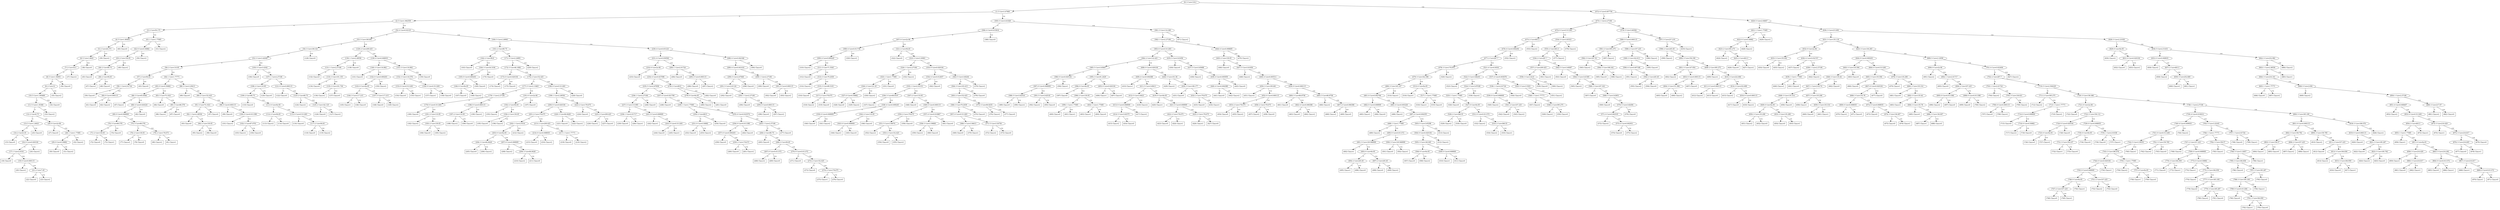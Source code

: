 digraph 1 {
    node [shape=ellipse]
    node [shape=ellipse]
    "(0) 3 Cut=118.2" -> "(1) 5 Cut=3.47969" [label="<"]
    node [shape=ellipse]
    "(0) 3 Cut=118.2" -> "(472) 4 Cut=0.007756" [label=">="]
    node [shape=ellipse]
    "(1) 5 Cut=3.47969" -> "(2) 5 Cut=1.962559" [label="<"]
    node [shape=ellipse]
    "(1) 5 Cut=3.47969" -> "(305) 5 Cut=3.61028" [label=">="]
    node [shape=ellipse]
    "(2) 5 Cut=1.962559" -> "(3) 2 Cut=50.175" [label="<"]
    node [shape=ellipse]
    "(2) 5 Cut=1.962559" -> "(52) 4 Cut=0.02125" [label=">="]
    node [shape=ellipse]
    "(3) 2 Cut=50.175" -> "(4) 5 Cut=1.80493" [label="<"]
    node [shape=ellipse]
    "(3) 2 Cut=50.175" -> "(41) 1 Cut=1.77085" [label=">="]
    node [shape=ellipse]
    "(4) 5 Cut=1.80493" -> "(5) 2 Cut=26.575" [label="<"]
    node [shape=box]
    "(4) 5 Cut=1.80493" -> "(40) Class=0 " [label=">="]
    node [shape=ellipse]
    "(5) 2 Cut=26.575" -> "(6) 5 Cut=1.6643" [label="<"]
    node [shape=box]
    "(5) 2 Cut=26.575" -> "(39) Class=2 " [label=">="]
    node [shape=ellipse]
    "(6) 5 Cut=1.6643" -> "(7) 2 Cut=16.5" [label="<"]
    node [shape=box]
    "(6) 5 Cut=1.6643" -> "(38) Class=0 " [label=">="]
    node [shape=ellipse]
    "(7) 2 Cut=16.5" -> "(8) 5 Cut=1.50855" [label="<"]
    node [shape=box]
    "(7) 2 Cut=16.5" -> "(37) Class=2 " [label=">="]
    node [shape=ellipse]
    "(8) 5 Cut=1.50855" -> "(9) 2 Cut=12" [label="<"]
    node [shape=box]
    "(8) 5 Cut=1.50855" -> "(36) Class=0 " [label=">="]
    node [shape=ellipse]
    "(9) 2 Cut=12" -> "(10) 5 Cut=1.393689" [label="<"]
    node [shape=box]
    "(9) 2 Cut=12" -> "(35) Class=2 " [label=">="]
    node [shape=ellipse]
    "(10) 5 Cut=1.393689" -> "(11) 5 Cut=1.35366" [label="<"]
    node [shape=box]
    "(10) 5 Cut=1.393689" -> "(34) Class=0 " [label=">="]
    node [shape=ellipse]
    "(11) 5 Cut=1.35366" -> "(12) 2 Cut=8.75" [label="<"]
    node [shape=box]
    "(11) 5 Cut=1.35366" -> "(33) Class=2 " [label=">="]
    node [shape=ellipse]
    "(12) 2 Cut=8.75" -> "(13) 5 Cut=1.24021" [label="<"]
    node [shape=ellipse]
    "(12) 2 Cut=8.75" -> "(26) 0 Cut=2e-06" [label=">="]
    node [shape=ellipse]
    "(13) 5 Cut=1.24021" -> "(14) 2 Cut=6.35" [label="<"]
    node [shape=box]
    "(13) 5 Cut=1.24021" -> "(25) Class=0 " [label=">="]
    node [shape=box]
    "(14) 2 Cut=6.35" -> "(15) Class=0 " [label="<"]
    node [shape=ellipse]
    "(14) 2 Cut=6.35" -> "(16) 0 Cut=0.020104" [label=">="]
    node [shape=ellipse]
    "(16) 0 Cut=0.020104" -> "(17) 1 Cut=2.0316" [label="<"]
    node [shape=box]
    "(16) 0 Cut=0.020104" -> "(24) Class=2 " [label=">="]
    node [shape=box]
    "(17) 1 Cut=2.0316" -> "(18) Class=0 " [label="<"]
    node [shape=ellipse]
    "(17) 1 Cut=2.0316" -> "(19) 0 Cut=0.000115" [label=">="]
    node [shape=box]
    "(19) 0 Cut=0.000115" -> "(20) Class=2 " [label="<"]
    node [shape=ellipse]
    "(19) 0 Cut=0.000115" -> "(21) 2 Cut=7.45" [label=">="]
    node [shape=box]
    "(21) 2 Cut=7.45" -> "(22) Class=0 " [label="<"]
    node [shape=box]
    "(21) 2 Cut=7.45" -> "(23) Class=2 " [label=">="]
    node [shape=box]
    "(26) 0 Cut=2e-06" -> "(27) Class=0 " [label="<"]
    node [shape=ellipse]
    "(26) 0 Cut=2e-06" -> "(28) 1 Cut=1.77085" [label=">="]
    node [shape=ellipse]
    "(28) 1 Cut=1.77085" -> "(29) 0 Cut=0.50882" [label="<"]
    node [shape=box]
    "(28) 1 Cut=1.77085" -> "(32) Class=2 " [label=">="]
    node [shape=box]
    "(29) 0 Cut=0.50882" -> "(30) Class=0 " [label="<"]
    node [shape=box]
    "(29) 0 Cut=0.50882" -> "(31) Class=2 " [label=">="]
    node [shape=ellipse]
    "(41) 1 Cut=1.77085" -> "(42) 0 Cut=0.50882" [label="<"]
    node [shape=box]
    "(41) 1 Cut=1.77085" -> "(51) Class=2 " [label=">="]
    node [shape=ellipse]
    "(42) 0 Cut=0.50882" -> "(43) 2 Cut=130.05" [label="<"]
    node [shape=box]
    "(42) 0 Cut=0.50882" -> "(50) Class=2 " [label=">="]
    node [shape=ellipse]
    "(43) 2 Cut=130.05" -> "(44) 2 Cut=80.75" [label="<"]
    node [shape=box]
    "(43) 2 Cut=130.05" -> "(49) Class=2 " [label=">="]
    node [shape=box]
    "(44) 2 Cut=80.75" -> "(45) Class=0 " [label="<"]
    node [shape=ellipse]
    "(44) 2 Cut=80.75" -> "(46) 2 Cut=94.65" [label=">="]
    node [shape=box]
    "(46) 2 Cut=94.65" -> "(47) Class=2 " [label="<"]
    node [shape=box]
    "(46) 2 Cut=94.65" -> "(48) Class=0 " [label=">="]
    node [shape=ellipse]
    "(52) 4 Cut=0.02125" -> "(53) 3 Cut=100.691" [label="<"]
    node [shape=ellipse]
    "(52) 4 Cut=0.02125" -> "(160) 5 Cut=2.26963" [label=">="]
    node [shape=ellipse]
    "(53) 3 Cut=100.691" -> "(54) 3 Cut=100.321" [label="<"]
    node [shape=ellipse]
    "(53) 3 Cut=100.691" -> "(129) 2 Cut=209.425" [label=">="]
    node [shape=ellipse]
    "(54) 3 Cut=100.321" -> "(55) 5 Cut=3.42049" [label="<"]
    node [shape=box]
    "(54) 3 Cut=100.321" -> "(128) Class=0 " [label=">="]
    node [shape=ellipse]
    "(55) 5 Cut=3.42049" -> "(56) 2 Cut=110.95" [label="<"]
    node [shape=ellipse]
    "(55) 5 Cut=3.42049" -> "(105) 5 Cut=3.4342" [label=">="]
    node [shape=ellipse]
    "(56) 2 Cut=110.95" -> "(57) 2 Cut=94.65" [label="<"]
    node [shape=ellipse]
    "(56) 2 Cut=110.95" -> "(64) 1 Cut=1.77771" [label=">="]
    node [shape=ellipse]
    "(57) 2 Cut=94.65" -> "(58) 1 Cut=2.01724" [label="<"]
    node [shape=box]
    "(57) 2 Cut=94.65" -> "(63) Class=0 " [label=">="]
    node [shape=box]
    "(58) 1 Cut=2.01724" -> "(59) Class=0 " [label="<"]
    node [shape=ellipse]
    "(58) 1 Cut=2.01724" -> "(60) 0 Cut=0.000115" [label=">="]
    node [shape=box]
    "(60) 0 Cut=0.000115" -> "(61) Class=0 " [label="<"]
    node [shape=box]
    "(60) 0 Cut=0.000115" -> "(62) Class=2 " [label=">="]
    node [shape=ellipse]
    "(64) 1 Cut=1.77771" -> "(65) 0 Cut=0.50882" [label="<"]
    node [shape=ellipse]
    "(64) 1 Cut=1.77771" -> "(88) 5 Cut=3.25613" [label=">="]
    node [shape=ellipse]
    "(65) 0 Cut=0.50882" -> "(66) 3 Cut=65.6566" [label="<"]
    node [shape=ellipse]
    "(65) 0 Cut=0.50882" -> "(83) 3 Cut=75.1021" [label=">="]
    node [shape=box]
    "(66) 3 Cut=65.6566" -> "(67) Class=1 " [label="<"]
    node [shape=ellipse]
    "(66) 3 Cut=65.6566" -> "(68) 4 Cut=0.020224" [label=">="]
    node [shape=ellipse]
    "(68) 4 Cut=0.020224" -> "(69) 0 Cut=0.008909" [label="<"]
    node [shape=box]
    "(68) 4 Cut=0.020224" -> "(82) Class=0 " [label=">="]
    node [shape=ellipse]
    "(69) 0 Cut=0.008909" -> "(70) 3 Cut=86.578" [label="<"]
    node [shape=ellipse]
    "(69) 0 Cut=0.008909" -> "(75) 3 Cut=86.578" [label=">="]
    node [shape=ellipse]
    "(70) 3 Cut=86.578" -> "(71) 2 Cut=130.05" [label="<"]
    node [shape=box]
    "(70) 3 Cut=86.578" -> "(74) Class=0 " [label=">="]
    node [shape=box]
    "(71) 2 Cut=130.05" -> "(72) Class=0 " [label="<"]
    node [shape=box]
    "(71) 2 Cut=130.05" -> "(73) Class=1 " [label=">="]
    node [shape=ellipse]
    "(75) 3 Cut=86.578" -> "(76) 2 Cut=130.05" [label="<"]
    node [shape=ellipse]
    "(75) 3 Cut=86.578" -> "(79) 2 Cut=178.675" [label=">="]
    node [shape=box]
    "(76) 2 Cut=130.05" -> "(77) Class=2 " [label="<"]
    node [shape=box]
    "(76) 2 Cut=130.05" -> "(78) Class=0 " [label=">="]
    node [shape=box]
    "(79) 2 Cut=178.675" -> "(80) Class=2 " [label="<"]
    node [shape=box]
    "(79) 2 Cut=178.675" -> "(81) Class=1 " [label=">="]
    node [shape=box]
    "(83) 3 Cut=75.1021" -> "(84) Class=0 " [label="<"]
    node [shape=ellipse]
    "(83) 3 Cut=75.1021" -> "(85) 3 Cut=86.578" [label=">="]
    node [shape=box]
    "(85) 3 Cut=86.578" -> "(86) Class=2 " [label="<"]
    node [shape=box]
    "(85) 3 Cut=86.578" -> "(87) Class=0 " [label=">="]
    node [shape=box]
    "(88) 5 Cut=3.25613" -> "(89) Class=0 " [label="<"]
    node [shape=ellipse]
    "(88) 5 Cut=3.25613" -> "(90) 2 Cut=152.425" [label=">="]
    node [shape=ellipse]
    "(90) 2 Cut=152.425" -> "(91) 3 Cut=75.1021" [label="<"]
    node [shape=ellipse]
    "(90) 2 Cut=152.425" -> "(98) 0 Cut=0.000115" [label=">="]
    node [shape=ellipse]
    "(91) 3 Cut=75.1021" -> "(92) 1 Cut=2.28556" [label="<"]
    node [shape=box]
    "(91) 3 Cut=75.1021" -> "(97) Class=0 " [label=">="]
    node [shape=box]
    "(92) 1 Cut=2.28556" -> "(93) Class=0 " [label="<"]
    node [shape=ellipse]
    "(92) 1 Cut=2.28556" -> "(94) 2 Cut=130.05" [label=">="]
    node [shape=box]
    "(94) 2 Cut=130.05" -> "(95) Class=2 " [label="<"]
    node [shape=box]
    "(94) 2 Cut=130.05" -> "(96) Class=0 " [label=">="]
    node [shape=box]
    "(98) 0 Cut=0.000115" -> "(99) Class=0 " [label="<"]
    node [shape=ellipse]
    "(98) 0 Cut=0.000115" -> "(100) 0 Cut=0.011398" [label=">="]
    node [shape=box]
    "(100) 0 Cut=0.011398" -> "(101) Class=2 " [label="<"]
    node [shape=ellipse]
    "(100) 0 Cut=0.011398" -> "(102) 3 Cut=87.0701" [label=">="]
    node [shape=box]
    "(102) 3 Cut=87.0701" -> "(103) Class=2 " [label="<"]
    node [shape=box]
    "(102) 3 Cut=87.0701" -> "(104) Class=0 " [label=">="]
    node [shape=box]
    "(105) 5 Cut=3.4342" -> "(106) Class=0 " [label="<"]
    node [shape=ellipse]
    "(105) 5 Cut=3.4342" -> "(107) 1 Cut=2.27106" [label=">="]
    node [shape=ellipse]
    "(107) 1 Cut=2.27106" -> "(108) 2 Cut=110.95" [label="<"]
    node [shape=ellipse]
    "(107) 1 Cut=2.27106" -> "(121) 0 Cut=0.000115" [label=">="]
    node [shape=ellipse]
    "(108) 2 Cut=110.95" -> "(109) 2 Cut=80.75" [label="<"]
    node [shape=box]
    "(108) 2 Cut=110.95" -> "(120) Class=0 " [label=">="]
    node [shape=box]
    "(109) 2 Cut=80.75" -> "(110) Class=0 " [label="<"]
    node [shape=ellipse]
    "(109) 2 Cut=80.75" -> "(111) 0 Cut=9e-05" [label=">="]
    node [shape=ellipse]
    "(111) 0 Cut=9e-05" -> "(112) 2 Cut=94.65" [label="<"]
    node [shape=ellipse]
    "(111) 0 Cut=9e-05" -> "(115) 0 Cut=0.511283" [label=">="]
    node [shape=box]
    "(112) 2 Cut=94.65" -> "(113) Class=2 " [label="<"]
    node [shape=box]
    "(112) 2 Cut=94.65" -> "(114) Class=0 " [label=">="]
    node [shape=box]
    "(115) 0 Cut=0.511283" -> "(116) Class=0 " [label="<"]
    node [shape=ellipse]
    "(115) 0 Cut=0.511283" -> "(117) 2 Cut=94.65" [label=">="]
    node [shape=box]
    "(117) 2 Cut=94.65" -> "(118) Class=0 " [label="<"]
    node [shape=box]
    "(117) 2 Cut=94.65" -> "(119) Class=2 " [label=">="]
    node [shape=box]
    "(121) 0 Cut=0.000115" -> "(122) Class=0 " [label="<"]
    node [shape=ellipse]
    "(121) 0 Cut=0.000115" -> "(123) 2 Cut=80.75" [label=">="]
    node [shape=box]
    "(123) 2 Cut=80.75" -> "(124) Class=2 " [label="<"]
    node [shape=ellipse]
    "(123) 2 Cut=80.75" -> "(125) 2 Cut=142.125" [label=">="]
    node [shape=box]
    "(125) 2 Cut=142.125" -> "(126) Class=0 " [label="<"]
    node [shape=box]
    "(125) 2 Cut=142.125" -> "(127) Class=2 " [label=">="]
    node [shape=ellipse]
    "(129) 2 Cut=209.425" -> "(130) 1 Cut=2.28556" [label="<"]
    node [shape=ellipse]
    "(129) 2 Cut=209.425" -> "(139) 0 Cut=0.008935" [label=">="]
    node [shape=ellipse]
    "(130) 1 Cut=2.28556" -> "(131) 1 Cut=2.27106" [label="<"]
    node [shape=box]
    "(130) 1 Cut=2.28556" -> "(138) Class=0 " [label=">="]
    node [shape=box]
    "(131) 1 Cut=2.27106" -> "(132) Class=0 " [label="<"]
    node [shape=ellipse]
    "(131) 1 Cut=2.27106" -> "(133) 3 Cut=101.155" [label=">="]
    node [shape=box]
    "(133) 3 Cut=101.155" -> "(134) Class=0 " [label="<"]
    node [shape=ellipse]
    "(133) 3 Cut=101.155" -> "(135) 3 Cut=101.736" [label=">="]
    node [shape=box]
    "(135) 3 Cut=101.736" -> "(136) Class=2 " [label="<"]
    node [shape=box]
    "(135) 3 Cut=101.736" -> "(137) Class=0 " [label=">="]
    node [shape=ellipse]
    "(139) 0 Cut=0.008935" -> "(140) 3 Cut=116.862" [label="<"]
    node [shape=ellipse]
    "(139) 0 Cut=0.008935" -> "(151) 3 Cut=116.862" [label=">="]
    node [shape=box]
    "(140) 3 Cut=116.862" -> "(141) Class=0 " [label="<"]
    node [shape=ellipse]
    "(140) 3 Cut=116.862" -> "(142) 0 Cut=0.000203" [label=">="]
    node [shape=ellipse]
    "(142) 0 Cut=0.000203" -> "(143) 0 Cut=9e-05" [label="<"]
    node [shape=box]
    "(142) 0 Cut=0.000203" -> "(150) Class=2 " [label=">="]
    node [shape=ellipse]
    "(143) 0 Cut=9e-05" -> "(144) 3 Cut=117.215" [label="<"]
    node [shape=ellipse]
    "(143) 0 Cut=9e-05" -> "(147) 3 Cut=117.215" [label=">="]
    node [shape=box]
    "(144) 3 Cut=117.215" -> "(145) Class=1 " [label="<"]
    node [shape=box]
    "(144) 3 Cut=117.215" -> "(146) Class=0 " [label=">="]
    node [shape=box]
    "(147) 3 Cut=117.215" -> "(148) Class=0 " [label="<"]
    node [shape=box]
    "(147) 3 Cut=117.215" -> "(149) Class=2 " [label=">="]
    node [shape=ellipse]
    "(151) 3 Cut=116.862" -> "(152) 3 Cut=116.576" [label="<"]
    node [shape=box]
    "(151) 3 Cut=116.862" -> "(159) Class=0 " [label=">="]
    node [shape=ellipse]
    "(152) 3 Cut=116.576" -> "(153) 0 Cut=0.511283" [label="<"]
    node [shape=ellipse]
    "(152) 3 Cut=116.576" -> "(156) 0 Cut=0.511283" [label=">="]
    node [shape=box]
    "(153) 0 Cut=0.511283" -> "(154) Class=0 " [label="<"]
    node [shape=box]
    "(153) 0 Cut=0.511283" -> "(155) Class=1 " [label=">="]
    node [shape=box]
    "(156) 0 Cut=0.511283" -> "(157) Class=1 " [label="<"]
    node [shape=box]
    "(156) 0 Cut=0.511283" -> "(158) Class=0 " [label=">="]
    node [shape=ellipse]
    "(160) 5 Cut=2.26963" -> "(161) 2 Cut=80.75" [label="<"]
    node [shape=ellipse]
    "(160) 5 Cut=2.26963" -> "(230) 4 Cut=0.031221" [label=">="]
    node [shape=ellipse]
    "(161) 2 Cut=80.75" -> "(162) 2 Cut=58.8" [label="<"]
    node [shape=ellipse]
    "(161) 2 Cut=80.75" -> "(171) 5 Cut=2.24891" [label=">="]
    node [shape=box]
    "(162) 2 Cut=58.8" -> "(163) Class=0 " [label="<"]
    node [shape=ellipse]
    "(162) 2 Cut=58.8" -> "(164) 3 Cut=34.3194" [label=">="]
    node [shape=ellipse]
    "(164) 3 Cut=34.3194" -> "(165) 0 Cut=0.000203" [label="<"]
    node [shape=box]
    "(164) 3 Cut=34.3194" -> "(170) Class=0 " [label=">="]
    node [shape=ellipse]
    "(165) 0 Cut=0.000203" -> "(166) 0 Cut=9e-05" [label="<"]
    node [shape=box]
    "(165) 0 Cut=0.000203" -> "(169) Class=0 " [label=">="]
    node [shape=box]
    "(166) 0 Cut=9e-05" -> "(167) Class=0 " [label="<"]
    node [shape=box]
    "(166) 0 Cut=9e-05" -> "(168) Class=2 " [label=">="]
    node [shape=ellipse]
    "(171) 5 Cut=2.24891" -> "(172) 3 Cut=46.1684" [label="<"]
    node [shape=box]
    "(171) 5 Cut=2.24891" -> "(229) Class=2 " [label=">="]
    node [shape=ellipse]
    "(172) 3 Cut=46.1684" -> "(173) 0 Cut=0.020104" [label="<"]
    node [shape=ellipse]
    "(172) 3 Cut=46.1684" -> "(176) 2 Cut=152.425" [label=">="]
    node [shape=box]
    "(173) 0 Cut=0.020104" -> "(174) Class=2 " [label="<"]
    node [shape=box]
    "(173) 0 Cut=0.020104" -> "(175) Class=0 " [label=">="]
    node [shape=ellipse]
    "(176) 2 Cut=152.425" -> "(177) 5 Cut=2.13463" [label="<"]
    node [shape=ellipse]
    "(176) 2 Cut=152.425" -> "(198) 0 Cut=0.511283" [label=">="]
    node [shape=ellipse]
    "(177) 5 Cut=2.13463" -> "(178) 1 Cut=2.27106" [label="<"]
    node [shape=ellipse]
    "(177) 5 Cut=2.13463" -> "(191) 0 Cut=2e-06" [label=">="]
    node [shape=ellipse]
    "(178) 1 Cut=2.27106" -> "(179) 0 Cut=0.511283" [label="<"]
    node [shape=ellipse]
    "(178) 1 Cut=2.27106" -> "(186) 0 Cut=0.000115" [label=">="]
    node [shape=box]
    "(179) 0 Cut=0.511283" -> "(180) Class=0 " [label="<"]
    node [shape=ellipse]
    "(179) 0 Cut=0.511283" -> "(181) 2 Cut=110.95" [label=">="]
    node [shape=box]
    "(181) 2 Cut=110.95" -> "(182) Class=2 " [label="<"]
    node [shape=ellipse]
    "(181) 2 Cut=110.95" -> "(183) 2 Cut=130.05" [label=">="]
    node [shape=box]
    "(183) 2 Cut=130.05" -> "(184) Class=0 " [label="<"]
    node [shape=box]
    "(183) 2 Cut=130.05" -> "(185) Class=2 " [label=">="]
    node [shape=ellipse]
    "(186) 0 Cut=0.000115" -> "(187) 2 Cut=110.95" [label="<"]
    node [shape=box]
    "(186) 0 Cut=0.000115" -> "(190) Class=2 " [label=">="]
    node [shape=box]
    "(187) 2 Cut=110.95" -> "(188) Class=2 " [label="<"]
    node [shape=box]
    "(187) 2 Cut=110.95" -> "(189) Class=0 " [label=">="]
    node [shape=ellipse]
    "(191) 0 Cut=2e-06" -> "(192) 2 Cut=94.65" [label="<"]
    node [shape=box]
    "(191) 0 Cut=2e-06" -> "(197) Class=0 " [label=">="]
    node [shape=box]
    "(192) 2 Cut=94.65" -> "(193) Class=2 " [label="<"]
    node [shape=ellipse]
    "(192) 2 Cut=94.65" -> "(194) 2 Cut=130.05" [label=">="]
    node [shape=box]
    "(194) 2 Cut=130.05" -> "(195) Class=0 " [label="<"]
    node [shape=box]
    "(194) 2 Cut=130.05" -> "(196) Class=2 " [label=">="]
    node [shape=ellipse]
    "(198) 0 Cut=0.511283" -> "(199) 1 Cut=2.28556" [label="<"]
    node [shape=box]
    "(198) 0 Cut=0.511283" -> "(228) Class=0 " [label=">="]
    node [shape=ellipse]
    "(199) 1 Cut=2.28556" -> "(200) 0 Cut=0.020104" [label="<"]
    node [shape=ellipse]
    "(199) 1 Cut=2.28556" -> "(223) 2 Cut=178.675" [label=">="]
    node [shape=ellipse]
    "(200) 0 Cut=0.020104" -> "(201) 2 Cut=178.675" [label="<"]
    node [shape=ellipse]
    "(200) 0 Cut=0.020104" -> "(220) 3 Cut=84.8428" [label=">="]
    node [shape=ellipse]
    "(201) 2 Cut=178.675" -> "(202) 1 Cut=2.0316" [label="<"]
    node [shape=ellipse]
    "(201) 2 Cut=178.675" -> "(213) 2 Cut=209.425" [label=">="]
    node [shape=ellipse]
    "(202) 1 Cut=2.0316" -> "(203) 0 Cut=9e-05" [label="<"]
    node [shape=box]
    "(202) 1 Cut=2.0316" -> "(212) Class=2 " [label=">="]
    node [shape=ellipse]
    "(203) 0 Cut=9e-05" -> "(204) 3 Cut=84.8428" [label="<"]
    node [shape=ellipse]
    "(203) 0 Cut=9e-05" -> "(207) 0 Cut=0.008909" [label=">="]
    node [shape=box]
    "(204) 3 Cut=84.8428" -> "(205) Class=0 " [label="<"]
    node [shape=box]
    "(204) 3 Cut=84.8428" -> "(206) Class=2 " [label=">="]
    node [shape=box]
    "(207) 0 Cut=0.008909" -> "(208) Class=2 " [label="<"]
    node [shape=ellipse]
    "(207) 0 Cut=0.008909" -> "(209) 3 Cut=84.8428" [label=">="]
    node [shape=box]
    "(209) 3 Cut=84.8428" -> "(210) Class=2 " [label="<"]
    node [shape=box]
    "(209) 3 Cut=84.8428" -> "(211) Class=0 " [label=">="]
    node [shape=ellipse]
    "(213) 2 Cut=209.425" -> "(214) 0 Cut=0.008935" [label="<"]
    node [shape=ellipse]
    "(213) 2 Cut=209.425" -> "(217) 1 Cut=1.77771" [label=">="]
    node [shape=box]
    "(214) 0 Cut=0.008935" -> "(215) Class=0 " [label="<"]
    node [shape=box]
    "(214) 0 Cut=0.008935" -> "(216) Class=2 " [label=">="]
    node [shape=box]
    "(217) 1 Cut=1.77771" -> "(218) Class=0 " [label="<"]
    node [shape=box]
    "(217) 1 Cut=1.77771" -> "(219) Class=2 " [label=">="]
    node [shape=box]
    "(220) 3 Cut=84.8428" -> "(221) Class=0 " [label="<"]
    node [shape=box]
    "(220) 3 Cut=84.8428" -> "(222) Class=2 " [label=">="]
    node [shape=box]
    "(223) 2 Cut=178.675" -> "(224) Class=0 " [label="<"]
    node [shape=ellipse]
    "(223) 2 Cut=178.675" -> "(225) 2 Cut=209.425" [label=">="]
    node [shape=box]
    "(225) 2 Cut=209.425" -> "(226) Class=2 " [label="<"]
    node [shape=box]
    "(225) 2 Cut=209.425" -> "(227) Class=0 " [label=">="]
    node [shape=ellipse]
    "(230) 4 Cut=0.031221" -> "(231) 4 Cut=0.030562" [label="<"]
    node [shape=ellipse]
    "(230) 4 Cut=0.031221" -> "(288) 4 Cut=0.042346" [label=">="]
    node [shape=ellipse]
    "(231) 4 Cut=0.030562" -> "(232) 0 Cut=2e-06" [label="<"]
    node [shape=ellipse]
    "(231) 4 Cut=0.030562" -> "(283) 1 Cut=2.01724" [label=">="]
    node [shape=box]
    "(232) 0 Cut=2e-06" -> "(233) Class=0 " [label="<"]
    node [shape=ellipse]
    "(232) 0 Cut=2e-06" -> "(234) 4 Cut=0.027096" [label=">="]
    node [shape=ellipse]
    "(234) 4 Cut=0.027096" -> "(235) 5 Cut=2.87858" [label="<"]
    node [shape=ellipse]
    "(234) 4 Cut=0.027096" -> "(278) 2 Cut=68.9" [label=">="]
    node [shape=ellipse]
    "(235) 5 Cut=2.87858" -> "(236) 1 Cut=2.27106" [label="<"]
    node [shape=ellipse]
    "(235) 5 Cut=2.87858" -> "(247) 4 Cut=0.021799" [label=">="]
    node [shape=ellipse]
    "(236) 1 Cut=2.27106" -> "(237) 3 Cut=115.995" [label="<"]
    node [shape=box]
    "(236) 1 Cut=2.27106" -> "(246) Class=0 " [label=">="]
    node [shape=ellipse]
    "(237) 3 Cut=115.995" -> "(238) 1 Cut=2.01717" [label="<"]
    node [shape=ellipse]
    "(237) 3 Cut=115.995" -> "(241) 0 Cut=0.008909" [label=">="]
    node [shape=box]
    "(238) 1 Cut=2.01717" -> "(239) Class=0 " [label="<"]
    node [shape=box]
    "(238) 1 Cut=2.01717" -> "(240) Class=1 " [label=">="]
    node [shape=box]
    "(241) 0 Cut=0.008909" -> "(242) Class=1 " [label="<"]
    node [shape=ellipse]
    "(241) 0 Cut=0.008909" -> "(243) 0 Cut=0.511283" [label=">="]
    node [shape=box]
    "(243) 0 Cut=0.511283" -> "(244) Class=0 " [label="<"]
    node [shape=box]
    "(243) 0 Cut=0.511283" -> "(245) Class=1 " [label=">="]
    node [shape=box]
    "(247) 4 Cut=0.021799" -> "(248) Class=0 " [label="<"]
    node [shape=ellipse]
    "(247) 4 Cut=0.021799" -> "(249) 1 Cut=1.77085" [label=">="]
    node [shape=ellipse]
    "(249) 1 Cut=1.77085" -> "(250) 2 Cut=68.9" [label="<"]
    node [shape=ellipse]
    "(249) 1 Cut=1.77085" -> "(255) 4 Cut=0.023574" [label=">="]
    node [shape=ellipse]
    "(250) 2 Cut=68.9" -> "(251) 0 Cut=0.50882" [label="<"]
    node [shape=box]
    "(250) 2 Cut=68.9" -> "(254) Class=0 " [label=">="]
    node [shape=box]
    "(251) 0 Cut=0.50882" -> "(252) Class=0 " [label="<"]
    node [shape=box]
    "(251) 0 Cut=0.50882" -> "(253) Class=2 " [label=">="]
    node [shape=ellipse]
    "(255) 4 Cut=0.023574" -> "(256) 0 Cut=0.011398" [label="<"]
    node [shape=ellipse]
    "(255) 4 Cut=0.023574" -> "(263) 1 Cut=2.27106" [label=">="]
    node [shape=ellipse]
    "(256) 0 Cut=0.011398" -> "(257) 0 Cut=0.000203" [label="<"]
    node [shape=box]
    "(256) 0 Cut=0.011398" -> "(262) Class=0 " [label=">="]
    node [shape=box]
    "(257) 0 Cut=0.000203" -> "(258) Class=0 " [label="<"]
    node [shape=ellipse]
    "(257) 0 Cut=0.000203" -> "(259) 2 Cut=178.675" [label=">="]
    node [shape=box]
    "(259) 2 Cut=178.675" -> "(260) Class=0 " [label="<"]
    node [shape=box]
    "(259) 2 Cut=178.675" -> "(261) Class=2 " [label=">="]
    node [shape=ellipse]
    "(263) 1 Cut=2.27106" -> "(264) 2 Cut=80.75" [label="<"]
    node [shape=box]
    "(263) 1 Cut=2.27106" -> "(277) Class=0 " [label=">="]
    node [shape=box]
    "(264) 2 Cut=80.75" -> "(265) Class=0 " [label="<"]
    node [shape=ellipse]
    "(264) 2 Cut=80.75" -> "(266) 2 Cut=94.65" [label=">="]
    node [shape=ellipse]
    "(266) 2 Cut=94.65" -> "(267) 0 Cut=0.011372" [label="<"]
    node [shape=ellipse]
    "(266) 2 Cut=94.65" -> "(270) 0 Cut=0.011372" [label=">="]
    node [shape=box]
    "(267) 0 Cut=0.011372" -> "(268) Class=2 " [label="<"]
    node [shape=box]
    "(267) 0 Cut=0.011372" -> "(269) Class=0 " [label=">="]
    node [shape=box]
    "(270) 0 Cut=0.011372" -> "(271) Class=0 " [label="<"]
    node [shape=ellipse]
    "(270) 0 Cut=0.011372" -> "(272) 2 Cut=152.425" [label=">="]
    node [shape=box]
    "(272) 2 Cut=152.425" -> "(273) Class=0 " [label="<"]
    node [shape=ellipse]
    "(272) 2 Cut=152.425" -> "(274) 2 Cut=178.675" [label=">="]
    node [shape=box]
    "(274) 2 Cut=178.675" -> "(275) Class=1 " [label="<"]
    node [shape=box]
    "(274) 2 Cut=178.675" -> "(276) Class=0 " [label=">="]
    node [shape=ellipse]
    "(278) 2 Cut=68.9" -> "(279) 0 Cut=9e-05" [label="<"]
    node [shape=box]
    "(278) 2 Cut=68.9" -> "(282) Class=0 " [label=">="]
    node [shape=box]
    "(279) 0 Cut=9e-05" -> "(280) Class=2 " [label="<"]
    node [shape=box]
    "(279) 0 Cut=9e-05" -> "(281) Class=0 " [label=">="]
    node [shape=box]
    "(283) 1 Cut=2.01724" -> "(284) Class=0 " [label="<"]
    node [shape=ellipse]
    "(283) 1 Cut=2.01724" -> "(285) 0 Cut=0.000115" [label=">="]
    node [shape=box]
    "(285) 0 Cut=0.000115" -> "(286) Class=0 " [label="<"]
    node [shape=box]
    "(285) 0 Cut=0.000115" -> "(287) Class=2 " [label=">="]
    node [shape=ellipse]
    "(288) 4 Cut=0.042346" -> "(289) 4 Cut=0.041416" [label="<"]
    node [shape=box]
    "(288) 4 Cut=0.042346" -> "(304) Class=0 " [label=">="]
    node [shape=ellipse]
    "(289) 4 Cut=0.041416" -> "(290) 5 Cut=2.67848" [label="<"]
    node [shape=ellipse]
    "(289) 4 Cut=0.041416" -> "(299) 1 Cut=2.27106" [label=">="]
    node [shape=ellipse]
    "(290) 5 Cut=2.67848" -> "(291) 5 Cut=2.61124" [label="<"]
    node [shape=box]
    "(290) 5 Cut=2.67848" -> "(298) Class=0 " [label=">="]
    node [shape=box]
    "(291) 5 Cut=2.61124" -> "(292) Class=0 " [label="<"]
    node [shape=ellipse]
    "(291) 5 Cut=2.61124" -> "(293) 1 Cut=2.27106" [label=">="]
    node [shape=box]
    "(293) 1 Cut=2.27106" -> "(294) Class=0 " [label="<"]
    node [shape=ellipse]
    "(293) 1 Cut=2.27106" -> "(295) 0 Cut=0.000115" [label=">="]
    node [shape=box]
    "(295) 0 Cut=0.000115" -> "(296) Class=0 " [label="<"]
    node [shape=box]
    "(295) 0 Cut=0.000115" -> "(297) Class=2 " [label=">="]
    node [shape=box]
    "(299) 1 Cut=2.27106" -> "(300) Class=0 " [label="<"]
    node [shape=ellipse]
    "(299) 1 Cut=2.27106" -> "(301) 0 Cut=0.000115" [label=">="]
    node [shape=box]
    "(301) 0 Cut=0.000115" -> "(302) Class=0 " [label="<"]
    node [shape=box]
    "(301) 0 Cut=0.000115" -> "(303) Class=2 " [label=">="]
    node [shape=ellipse]
    "(305) 5 Cut=3.61028" -> "(306) 4 Cut=0.015816" [label="<"]
    node [shape=ellipse]
    "(305) 5 Cut=3.61028" -> "(381) 3 Cut=114.248" [label=">="]
    node [shape=ellipse]
    "(306) 4 Cut=0.015816" -> "(307) 0 Cut=2e-06" [label="<"]
    node [shape=box]
    "(306) 4 Cut=0.015816" -> "(380) Class=0 " [label=">="]
    node [shape=ellipse]
    "(307) 0 Cut=2e-06" -> "(308) 4 Cut=0.011736" [label="<"]
    node [shape=ellipse]
    "(307) 0 Cut=2e-06" -> "(321) 2 Cut=94.65" [label=">="]
    node [shape=ellipse]
    "(308) 4 Cut=0.011736" -> "(309) 4 Cut=0.009245" [label="<"]
    node [shape=box]
    "(308) 4 Cut=0.011736" -> "(320) Class=2 " [label=">="]
    node [shape=box]
    "(309) 4 Cut=0.009245" -> "(310) Class=2 " [label="<"]
    node [shape=ellipse]
    "(309) 4 Cut=0.009245" -> "(311) 3 Cut=71.5545" [label=">="]
    node [shape=box]
    "(311) 3 Cut=71.5545" -> "(312) Class=0 " [label="<"]
    node [shape=ellipse]
    "(311) 3 Cut=71.5545" -> "(313) 3 Cut=79.2039" [label=">="]
    node [shape=box]
    "(313) 3 Cut=79.2039" -> "(314) Class=2 " [label="<"]
    node [shape=ellipse]
    "(313) 3 Cut=79.2039" -> "(315) 3 Cut=89.5101" [label=">="]
    node [shape=box]
    "(315) 3 Cut=89.5101" -> "(316) Class=0 " [label="<"]
    node [shape=ellipse]
    "(315) 3 Cut=89.5101" -> "(317) 2 Cut=178.675" [label=">="]
    node [shape=box]
    "(317) 2 Cut=178.675" -> "(318) Class=2 " [label="<"]
    node [shape=box]
    "(317) 2 Cut=178.675" -> "(319) Class=0 " [label=">="]
    node [shape=box]
    "(321) 2 Cut=94.65" -> "(322) Class=0 " [label="<"]
    node [shape=ellipse]
    "(321) 2 Cut=94.65" -> "(323) 5 Cut=3.50901" [label=">="]
    node [shape=ellipse]
    "(323) 5 Cut=3.50901" -> "(324) 1 Cut=2.27106" [label="<"]
    node [shape=ellipse]
    "(323) 5 Cut=3.50901" -> "(333) 0 Cut=0.020104" [label=">="]
    node [shape=ellipse]
    "(324) 1 Cut=2.27106" -> "(325) 1 Cut=1.77085" [label="<"]
    node [shape=box]
    "(324) 1 Cut=2.27106" -> "(332) Class=2 " [label=">="]
    node [shape=ellipse]
    "(325) 1 Cut=1.77085" -> "(326) 2 Cut=121.25" [label="<"]
    node [shape=box]
    "(325) 1 Cut=1.77085" -> "(331) Class=0 " [label=">="]
    node [shape=ellipse]
    "(326) 2 Cut=121.25" -> "(327) 0 Cut=0.50882" [label="<"]
    node [shape=box]
    "(326) 2 Cut=121.25" -> "(330) Class=2 " [label=">="]
    node [shape=box]
    "(327) 0 Cut=0.50882" -> "(328) Class=0 " [label="<"]
    node [shape=box]
    "(327) 0 Cut=0.50882" -> "(329) Class=2 " [label=">="]
    node [shape=ellipse]
    "(333) 0 Cut=0.020104" -> "(334) 4 Cut=0.012657" [label="<"]
    node [shape=ellipse]
    "(333) 0 Cut=0.020104" -> "(363) 5 Cut=3.60244" [label=">="]
    node [shape=ellipse]
    "(334) 4 Cut=0.012657" -> "(335) 1 Cut=2.03153" [label="<"]
    node [shape=box]
    "(334) 4 Cut=0.012657" -> "(362) Class=0 " [label=">="]
    node [shape=ellipse]
    "(335) 1 Cut=2.03153" -> "(336) 3 Cut=66.8197" [label="<"]
    node [shape=ellipse]
    "(335) 1 Cut=2.03153" -> "(347) 2 Cut=110.95" [label=">="]
    node [shape=box]
    "(336) 3 Cut=66.8197" -> "(337) Class=2 " [label="<"]
    node [shape=ellipse]
    "(336) 3 Cut=66.8197" -> "(338) 4 Cut=0.009245" [label=">="]
    node [shape=ellipse]
    "(338) 4 Cut=0.009245" -> "(339) 0 Cut=0.008909" [label="<"]
    node [shape=ellipse]
    "(338) 4 Cut=0.009245" -> "(342) 2 Cut=110.95" [label=">="]
    node [shape=box]
    "(339) 0 Cut=0.008909" -> "(340) Class=0 " [label="<"]
    node [shape=box]
    "(339) 0 Cut=0.008909" -> "(341) Class=2 " [label=">="]
    node [shape=ellipse]
    "(342) 2 Cut=110.95" -> "(343) 0 Cut=0.008909" [label="<"]
    node [shape=box]
    "(342) 2 Cut=110.95" -> "(346) Class=0 " [label=">="]
    node [shape=box]
    "(343) 0 Cut=0.008909" -> "(344) Class=1 " [label="<"]
    node [shape=box]
    "(343) 0 Cut=0.008909" -> "(345) Class=0 " [label=">="]
    node [shape=box]
    "(347) 2 Cut=110.95" -> "(348) Class=0 " [label="<"]
    node [shape=ellipse]
    "(347) 2 Cut=110.95" -> "(349) 0 Cut=0.000115" [label=">="]
    node [shape=ellipse]
    "(349) 0 Cut=0.000115" -> "(350) 2 Cut=178.675" [label="<"]
    node [shape=ellipse]
    "(349) 0 Cut=0.000115" -> "(357) 4 Cut=0.010867" [label=">="]
    node [shape=ellipse]
    "(350) 2 Cut=178.675" -> "(351) 5 Cut=3.56974" [label="<"]
    node [shape=box]
    "(350) 2 Cut=178.675" -> "(356) Class=0 " [label=">="]
    node [shape=box]
    "(351) 5 Cut=3.56974" -> "(352) Class=2 " [label="<"]
    node [shape=ellipse]
    "(351) 5 Cut=3.56974" -> "(353) 2 Cut=152.425" [label=">="]
    node [shape=box]
    "(353) 2 Cut=152.425" -> "(354) Class=0 " [label="<"]
    node [shape=box]
    "(353) 2 Cut=152.425" -> "(355) Class=2 " [label=">="]
    node [shape=ellipse]
    "(357) 4 Cut=0.010867" -> "(358) 5 Cut=3.59808" [label="<"]
    node [shape=box]
    "(357) 4 Cut=0.010867" -> "(361) Class=0 " [label=">="]
    node [shape=box]
    "(358) 5 Cut=3.59808" -> "(359) Class=2 " [label="<"]
    node [shape=box]
    "(358) 5 Cut=3.59808" -> "(360) Class=0 " [label=">="]
    node [shape=ellipse]
    "(363) 5 Cut=3.60244" -> "(364) 3 Cut=103.415" [label="<"]
    node [shape=box]
    "(363) 5 Cut=3.60244" -> "(379) Class=2 " [label=">="]
    node [shape=ellipse]
    "(364) 3 Cut=103.415" -> "(365) 2 Cut=152.425" [label="<"]
    node [shape=box]
    "(364) 3 Cut=103.415" -> "(378) Class=0 " [label=">="]
    node [shape=ellipse]
    "(365) 2 Cut=152.425" -> "(366) 3 Cut=79.2039" [label="<"]
    node [shape=ellipse]
    "(365) 2 Cut=152.425" -> "(375) 3 Cut=90.8255" [label=">="]
    node [shape=ellipse]
    "(366) 3 Cut=79.2039" -> "(367) 0 Cut=0.511283" [label="<"]
    node [shape=box]
    "(366) 3 Cut=79.2039" -> "(374) Class=0 " [label=">="]
    node [shape=ellipse]
    "(367) 0 Cut=0.511283" -> "(368) 5 Cut=3.56613" [label="<"]
    node [shape=ellipse]
    "(367) 0 Cut=0.511283" -> "(371) 5 Cut=3.54756" [label=">="]
    node [shape=box]
    "(368) 5 Cut=3.56613" -> "(369) Class=0 " [label="<"]
    node [shape=box]
    "(368) 5 Cut=3.56613" -> "(370) Class=1 " [label=">="]
    node [shape=box]
    "(371) 5 Cut=3.54756" -> "(372) Class=2 " [label="<"]
    node [shape=box]
    "(371) 5 Cut=3.54756" -> "(373) Class=0 " [label=">="]
    node [shape=box]
    "(375) 3 Cut=90.8255" -> "(376) Class=2 " [label="<"]
    node [shape=box]
    "(375) 3 Cut=90.8255" -> "(377) Class=0 " [label=">="]
    node [shape=ellipse]
    "(381) 3 Cut=114.248" -> "(382) 1 Cut=2.27106" [label="<"]
    node [shape=box]
    "(381) 3 Cut=114.248" -> "(471) Class=2 " [label=">="]
    node [shape=ellipse]
    "(382) 1 Cut=2.27106" -> "(383) 0 Cut=0.511283" [label="<"]
    node [shape=ellipse]
    "(382) 1 Cut=2.27106" -> "(444) 4 Cut=0.008685" [label=">="]
    node [shape=ellipse]
    "(383) 0 Cut=0.511283" -> "(384) 2 Cut=152.425" [label="<"]
    node [shape=ellipse]
    "(383) 0 Cut=0.511283" -> "(435) 5 Cut=3.61656" [label=">="]
    node [shape=ellipse]
    "(384) 2 Cut=152.425" -> "(385) 5 Cut=3.65667" [label="<"]
    node [shape=ellipse]
    "(384) 2 Cut=152.425" -> "(408) 0 Cut=0.020104" [label=">="]
    node [shape=ellipse]
    "(385) 5 Cut=3.65667" -> "(386) 0 Cut=0.020104" [label="<"]
    node [shape=ellipse]
    "(385) 5 Cut=3.65667" -> "(395) 3 Cut=91.2429" [label=">="]
    node [shape=ellipse]
    "(386) 0 Cut=0.020104" -> "(387) 0 Cut=0.008909" [label="<"]
    node [shape=box]
    "(386) 0 Cut=0.020104" -> "(394) Class=1 " [label=">="]
    node [shape=ellipse]
    "(387) 0 Cut=0.008909" -> "(388) 5 Cut=3.62518" [label="<"]
    node [shape=ellipse]
    "(387) 0 Cut=0.008909" -> "(391) 5 Cut=3.62518" [label=">="]
    node [shape=box]
    "(388) 5 Cut=3.62518" -> "(389) Class=0 " [label="<"]
    node [shape=box]
    "(388) 5 Cut=3.62518" -> "(390) Class=2 " [label=">="]
    node [shape=box]
    "(391) 5 Cut=3.62518" -> "(392) Class=2 " [label="<"]
    node [shape=box]
    "(391) 5 Cut=3.62518" -> "(393) Class=0 " [label=">="]
    node [shape=ellipse]
    "(395) 3 Cut=91.2429" -> "(396) 0 Cut=9e-05" [label="<"]
    node [shape=ellipse]
    "(395) 3 Cut=91.2429" -> "(405) 0 Cut=0.020104" [label=">="]
    node [shape=box]
    "(396) 0 Cut=9e-05" -> "(397) Class=0 " [label="<"]
    node [shape=ellipse]
    "(396) 0 Cut=9e-05" -> "(398) 2 Cut=130.05" [label=">="]
    node [shape=ellipse]
    "(398) 2 Cut=130.05" -> "(399) 1 Cut=1.77085" [label="<"]
    node [shape=ellipse]
    "(398) 2 Cut=130.05" -> "(402) 1 Cut=1.77085" [label=">="]
    node [shape=box]
    "(399) 1 Cut=1.77085" -> "(400) Class=0 " [label="<"]
    node [shape=box]
    "(399) 1 Cut=1.77085" -> "(401) Class=1 " [label=">="]
    node [shape=box]
    "(402) 1 Cut=1.77085" -> "(403) Class=1 " [label="<"]
    node [shape=box]
    "(402) 1 Cut=1.77085" -> "(404) Class=0 " [label=">="]
    node [shape=box]
    "(405) 0 Cut=0.020104" -> "(406) Class=1 " [label="<"]
    node [shape=box]
    "(405) 0 Cut=0.020104" -> "(407) Class=0 " [label=">="]
    node [shape=ellipse]
    "(408) 0 Cut=0.020104" -> "(409) 4 Cut=0.004388" [label="<"]
    node [shape=ellipse]
    "(408) 0 Cut=0.020104" -> "(428) 3 Cut=101.56" [label=">="]
    node [shape=box]
    "(409) 4 Cut=0.004388" -> "(410) Class=1 " [label="<"]
    node [shape=ellipse]
    "(409) 4 Cut=0.004388" -> "(411) 5 Cut=3.69411" [label=">="]
    node [shape=ellipse]
    "(411) 5 Cut=3.69411" -> "(412) 5 Cut=3.6623" [label="<"]
    node [shape=ellipse]
    "(411) 5 Cut=3.69411" -> "(419) 0 Cut=9e-05" [label=">="]
    node [shape=ellipse]
    "(412) 5 Cut=3.6623" -> "(413) 0 Cut=0.008909" [label="<"]
    node [shape=box]
    "(412) 5 Cut=3.6623" -> "(418) Class=2 " [label=">="]
    node [shape=ellipse]
    "(413) 0 Cut=0.008909" -> "(414) 5 Cut=3.62575" [label="<"]
    node [shape=box]
    "(413) 0 Cut=0.008909" -> "(417) Class=2 " [label=">="]
    node [shape=box]
    "(414) 5 Cut=3.62575" -> "(415) Class=2 " [label="<"]
    node [shape=box]
    "(414) 5 Cut=3.62575" -> "(416) Class=0 " [label=">="]
    node [shape=box]
    "(419) 0 Cut=9e-05" -> "(420) Class=1 " [label="<"]
    node [shape=ellipse]
    "(419) 0 Cut=9e-05" -> "(421) 0 Cut=0.008909" [label=">="]
    node [shape=ellipse]
    "(421) 0 Cut=0.008909" -> "(422) 2 Cut=178.675" [label="<"]
    node [shape=ellipse]
    "(421) 0 Cut=0.008909" -> "(425) 2 Cut=178.675" [label=">="]
    node [shape=box]
    "(422) 2 Cut=178.675" -> "(423) Class=0 " [label="<"]
    node [shape=box]
    "(422) 2 Cut=178.675" -> "(424) Class=1 " [label=">="]
    node [shape=box]
    "(425) 2 Cut=178.675" -> "(426) Class=1 " [label="<"]
    node [shape=box]
    "(425) 2 Cut=178.675" -> "(427) Class=0 " [label=">="]
    node [shape=box]
    "(428) 3 Cut=101.56" -> "(429) Class=2 " [label="<"]
    node [shape=ellipse]
    "(428) 3 Cut=101.56" -> "(430) 3 Cut=108.177" [label=">="]
    node [shape=box]
    "(430) 3 Cut=108.177" -> "(431) Class=0 " [label="<"]
    node [shape=ellipse]
    "(430) 3 Cut=108.177" -> "(432) 2 Cut=178.675" [label=">="]
    node [shape=box]
    "(432) 2 Cut=178.675" -> "(433) Class=0 " [label="<"]
    node [shape=box]
    "(432) 2 Cut=178.675" -> "(434) Class=1 " [label=">="]
    node [shape=box]
    "(435) 5 Cut=3.61656" -> "(436) Class=0 " [label="<"]
    node [shape=ellipse]
    "(435) 5 Cut=3.61656" -> "(437) 5 Cut=3.65688" [label=">="]
    node [shape=box]
    "(437) 5 Cut=3.65688" -> "(438) Class=2 " [label="<"]
    node [shape=ellipse]
    "(437) 5 Cut=3.65688" -> "(439) 4 Cut=0.005959" [label=">="]
    node [shape=ellipse]
    "(439) 4 Cut=0.005959" -> "(440) 4 Cut=0.004388" [label="<"]
    node [shape=box]
    "(439) 4 Cut=0.005959" -> "(443) Class=0 " [label=">="]
    node [shape=box]
    "(440) 4 Cut=0.004388" -> "(441) Class=0 " [label="<"]
    node [shape=box]
    "(440) 4 Cut=0.004388" -> "(442) Class=2 " [label=">="]
    node [shape=ellipse]
    "(444) 4 Cut=0.008685" -> "(445) 2 Cut=130.05" [label="<"]
    node [shape=box]
    "(444) 4 Cut=0.008685" -> "(470) Class=2 " [label=">="]
    node [shape=box]
    "(445) 2 Cut=130.05" -> "(446) Class=0 " [label="<"]
    node [shape=ellipse]
    "(445) 2 Cut=130.05" -> "(447) 5 Cut=3.61656" [label=">="]
    node [shape=box]
    "(447) 5 Cut=3.61656" -> "(448) Class=2 " [label="<"]
    node [shape=ellipse]
    "(447) 5 Cut=3.61656" -> "(449) 4 Cut=0.005511" [label=">="]
    node [shape=ellipse]
    "(449) 4 Cut=0.005511" -> "(450) 3 Cut=109.461" [label="<"]
    node [shape=ellipse]
    "(449) 4 Cut=0.005511" -> "(459) 0 Cut=0.000115" [label=">="]
    node [shape=box]
    "(450) 3 Cut=109.461" -> "(451) Class=2 " [label="<"]
    node [shape=ellipse]
    "(450) 3 Cut=109.461" -> "(452) 0 Cut=0.000115" [label=">="]
    node [shape=ellipse]
    "(452) 0 Cut=0.000115" -> "(453) 2 Cut=178.675" [label="<"]
    node [shape=ellipse]
    "(452) 0 Cut=0.000115" -> "(456) 2 Cut=178.675" [label=">="]
    node [shape=box]
    "(453) 2 Cut=178.675" -> "(454) Class=0 " [label="<"]
    node [shape=box]
    "(453) 2 Cut=178.675" -> "(455) Class=2 " [label=">="]
    node [shape=box]
    "(456) 2 Cut=178.675" -> "(457) Class=2 " [label="<"]
    node [shape=box]
    "(456) 2 Cut=178.675" -> "(458) Class=0 " [label=">="]
    node [shape=ellipse]
    "(459) 0 Cut=0.000115" -> "(460) 3 Cut=86.8758" [label="<"]
    node [shape=ellipse]
    "(459) 0 Cut=0.000115" -> "(465) 3 Cut=86.8758" [label=">="]
    node [shape=box]
    "(460) 3 Cut=86.8758" -> "(461) Class=0 " [label="<"]
    node [shape=ellipse]
    "(460) 3 Cut=86.8758" -> "(462) 4 Cut=0.006386" [label=">="]
    node [shape=box]
    "(462) 4 Cut=0.006386" -> "(463) Class=0 " [label="<"]
    node [shape=box]
    "(462) 4 Cut=0.006386" -> "(464) Class=2 " [label=">="]
    node [shape=box]
    "(465) 3 Cut=86.8758" -> "(466) Class=2 " [label="<"]
    node [shape=ellipse]
    "(465) 3 Cut=86.8758" -> "(467) 4 Cut=0.006386" [label=">="]
    node [shape=box]
    "(467) 4 Cut=0.006386" -> "(468) Class=2 " [label="<"]
    node [shape=box]
    "(467) 4 Cut=0.006386" -> "(469) Class=0 " [label=">="]
    node [shape=ellipse]
    "(472) 4 Cut=0.007756" -> "(473) 1 Cut=2.27106" [label="<"]
    node [shape=ellipse]
    "(472) 4 Cut=0.007756" -> "(620) 5 Cut=2.04847" [label=">="]
    node [shape=ellipse]
    "(473) 1 Cut=2.27106" -> "(474) 0 Cut=0.511283" [label="<"]
    node [shape=ellipse]
    "(473) 1 Cut=2.27106" -> "(579) 5 Cut=3.66584" [label=">="]
    node [shape=ellipse]
    "(474) 0 Cut=0.511283" -> "(475) 2 Cut=463.3" [label="<"]
    node [shape=ellipse]
    "(474) 0 Cut=0.511283" -> "(554) 5 Cut=3.83321" [label=">="]
    node [shape=ellipse]
    "(475) 2 Cut=463.3" -> "(476) 4 Cut=0.006294" [label="<"]
    node [shape=box]
    "(475) 2 Cut=463.3" -> "(553) Class=2 " [label=">="]
    node [shape=ellipse]
    "(476) 4 Cut=0.006294" -> "(477) 2 Cut=287.7" [label="<"]
    node [shape=box]
    "(476) 4 Cut=0.006294" -> "(552) Class=2 " [label=">="]
    node [shape=ellipse]
    "(477) 2 Cut=287.7" -> "(478) 3 Cut=170.876" [label="<"]
    node [shape=ellipse]
    "(477) 2 Cut=287.7" -> "(521) 4 Cut=0.0034" [label=">="]
    node [shape=ellipse]
    "(478) 3 Cut=170.876" -> "(479) 3 Cut=162.598" [label="<"]
    node [shape=box]
    "(478) 3 Cut=170.876" -> "(520) Class=2 " [label=">="]
    node [shape=ellipse]
    "(479) 3 Cut=162.598" -> "(480) 3 Cut=145.167" [label="<"]
    node [shape=ellipse]
    "(479) 3 Cut=162.598" -> "(515) 0 Cut=9e-05" [label=">="]
    node [shape=ellipse]
    "(480) 3 Cut=145.167" -> "(481) 4 Cut=0.002766" [label="<"]
    node [shape=box]
    "(480) 3 Cut=145.167" -> "(514) Class=1 " [label=">="]
    node [shape=ellipse]
    "(481) 4 Cut=0.002766" -> "(482) 0 Cut=0.008909" [label="<"]
    node [shape=ellipse]
    "(481) 4 Cut=0.002766" -> "(485) 4 Cut=0.003226" [label=">="]
    node [shape=box]
    "(482) 0 Cut=0.008909" -> "(483) Class=1 " [label="<"]
    node [shape=box]
    "(482) 0 Cut=0.008909" -> "(484) Class=0 " [label=">="]
    node [shape=box]
    "(485) 4 Cut=0.003226" -> "(486) Class=2 " [label="<"]
    node [shape=ellipse]
    "(485) 4 Cut=0.003226" -> "(487) 4 Cut=0.004355" [label=">="]
    node [shape=ellipse]
    "(487) 4 Cut=0.004355" -> "(488) 1 Cut=1.77085" [label="<"]
    node [shape=ellipse]
    "(487) 4 Cut=0.004355" -> "(503) 5 Cut=3.65298" [label=">="]
    node [shape=box]
    "(488) 1 Cut=1.77085" -> "(489) Class=2 " [label="<"]
    node [shape=ellipse]
    "(488) 1 Cut=1.77085" -> "(490) 0 Cut=0.011372" [label=">="]
    node [shape=ellipse]
    "(490) 0 Cut=0.011372" -> "(491) 3 Cut=129.568999" [label="<"]
    node [shape=ellipse]
    "(490) 0 Cut=0.011372" -> "(500) 3 Cut=129.568999" [label=">="]
    node [shape=box]
    "(491) 3 Cut=129.568999" -> "(492) Class=1 " [label="<"]
    node [shape=ellipse]
    "(491) 3 Cut=129.568999" -> "(493) 0 Cut=9e-05" [label=">="]
    node [shape=ellipse]
    "(493) 0 Cut=9e-05" -> "(494) 2 Cut=245.45" [label="<"]
    node [shape=ellipse]
    "(493) 0 Cut=9e-05" -> "(497) 2 Cut=245.45" [label=">="]
    node [shape=box]
    "(494) 2 Cut=245.45" -> "(495) Class=1 " [label="<"]
    node [shape=box]
    "(494) 2 Cut=245.45" -> "(496) Class=0 " [label=">="]
    node [shape=box]
    "(497) 2 Cut=245.45" -> "(498) Class=0 " [label="<"]
    node [shape=box]
    "(497) 2 Cut=245.45" -> "(499) Class=2 " [label=">="]
    node [shape=box]
    "(500) 3 Cut=129.568999" -> "(501) Class=0 " [label="<"]
    node [shape=box]
    "(500) 3 Cut=129.568999" -> "(502) Class=1 " [label=">="]
    node [shape=ellipse]
    "(503) 5 Cut=3.65298" -> "(504) 0 Cut=0.020104" [label="<"]
    node [shape=box]
    "(503) 5 Cut=3.65298" -> "(513) Class=2 " [label=">="]
    node [shape=ellipse]
    "(504) 0 Cut=0.020104" -> "(505) 3 Cut=140.045" [label="<"]
    node [shape=box]
    "(504) 0 Cut=0.020104" -> "(512) Class=2 " [label=">="]
    node [shape=ellipse]
    "(505) 3 Cut=140.045" -> "(506) 0 Cut=9e-05" [label="<"]
    node [shape=ellipse]
    "(505) 3 Cut=140.045" -> "(509) 0 Cut=0.008909" [label=">="]
    node [shape=box]
    "(506) 0 Cut=9e-05" -> "(507) Class=0 " [label="<"]
    node [shape=box]
    "(506) 0 Cut=9e-05" -> "(508) Class=2 " [label=">="]
    node [shape=box]
    "(509) 0 Cut=0.008909" -> "(510) Class=1 " [label="<"]
    node [shape=box]
    "(509) 0 Cut=0.008909" -> "(511) Class=0 " [label=">="]
    node [shape=box]
    "(515) 0 Cut=9e-05" -> "(516) Class=1 " [label="<"]
    node [shape=ellipse]
    "(515) 0 Cut=9e-05" -> "(517) 1 Cut=1.77085" [label=">="]
    node [shape=box]
    "(517) 1 Cut=1.77085" -> "(518) Class=1 " [label="<"]
    node [shape=box]
    "(517) 1 Cut=1.77085" -> "(519) Class=0 " [label=">="]
    node [shape=ellipse]
    "(521) 4 Cut=0.0034" -> "(522) 5 Cut=3.86203" [label="<"]
    node [shape=ellipse]
    "(521) 4 Cut=0.0034" -> "(537) 4 Cut=0.003678" [label=">="]
    node [shape=box]
    "(522) 5 Cut=3.86203" -> "(523) Class=2 " [label="<"]
    node [shape=ellipse]
    "(522) 5 Cut=3.86203" -> "(524) 5 Cut=3.87038" [label=">="]
    node [shape=ellipse]
    "(524) 5 Cut=3.87038" -> "(525) 1 Cut=1.77085" [label="<"]
    node [shape=box]
    "(524) 5 Cut=3.87038" -> "(536) Class=2 " [label=">="]
    node [shape=box]
    "(525) 1 Cut=1.77085" -> "(526) Class=0 " [label="<"]
    node [shape=ellipse]
    "(525) 1 Cut=1.77085" -> "(527) 0 Cut=9e-05" [label=">="]
    node [shape=ellipse]
    "(527) 0 Cut=9e-05" -> "(528) 2 Cut=368.55" [label="<"]
    node [shape=ellipse]
    "(527) 0 Cut=9e-05" -> "(531) 0 Cut=0.011372" [label=">="]
    node [shape=box]
    "(528) 2 Cut=368.55" -> "(529) Class=2 " [label="<"]
    node [shape=box]
    "(528) 2 Cut=368.55" -> "(530) Class=0 " [label=">="]
    node [shape=box]
    "(531) 0 Cut=0.011372" -> "(532) Class=2 " [label="<"]
    node [shape=ellipse]
    "(531) 0 Cut=0.011372" -> "(533) 2 Cut=368.55" [label=">="]
    node [shape=box]
    "(533) 2 Cut=368.55" -> "(534) Class=2 " [label="<"]
    node [shape=box]
    "(533) 2 Cut=368.55" -> "(535) Class=1 " [label=">="]
    node [shape=ellipse]
    "(537) 4 Cut=0.003678" -> "(538) 1 Cut=2.01724" [label="<"]
    node [shape=ellipse]
    "(537) 4 Cut=0.003678" -> "(545) 5 Cut=3.5303" [label=">="]
    node [shape=ellipse]
    "(538) 1 Cut=2.01724" -> "(539) 0 Cut=0.008909" [label="<"]
    node [shape=box]
    "(538) 1 Cut=2.01724" -> "(544) Class=0 " [label=">="]
    node [shape=box]
    "(539) 0 Cut=0.008909" -> "(540) Class=2 " [label="<"]
    node [shape=ellipse]
    "(539) 0 Cut=0.008909" -> "(541) 2 Cut=337.225" [label=">="]
    node [shape=box]
    "(541) 2 Cut=337.225" -> "(542) Class=0 " [label="<"]
    node [shape=box]
    "(541) 2 Cut=337.225" -> "(543) Class=2 " [label=">="]
    node [shape=ellipse]
    "(545) 5 Cut=3.5303" -> "(546) 1 Cut=1.77771" [label="<"]
    node [shape=box]
    "(545) 5 Cut=3.5303" -> "(551) Class=2 " [label=">="]
    node [shape=box]
    "(546) 1 Cut=1.77771" -> "(547) Class=2 " [label="<"]
    node [shape=ellipse]
    "(546) 1 Cut=1.77771" -> "(548) 2 Cut=395.275" [label=">="]
    node [shape=box]
    "(548) 2 Cut=395.275" -> "(549) Class=2 " [label="<"]
    node [shape=box]
    "(548) 2 Cut=395.275" -> "(550) Class=0 " [label=">="]
    node [shape=ellipse]
    "(554) 5 Cut=3.83321" -> "(555) 2 Cut=463.3" [label="<"]
    node [shape=box]
    "(554) 5 Cut=3.83321" -> "(578) Class=2 " [label=">="]
    node [shape=ellipse]
    "(555) 2 Cut=463.3" -> "(556) 2 Cut=287.7" [label="<"]
    node [shape=box]
    "(555) 2 Cut=463.3" -> "(577) Class=2 " [label=">="]
    node [shape=ellipse]
    "(556) 2 Cut=287.7" -> "(557) 2 Cut=209.425" [label="<"]
    node [shape=ellipse]
    "(556) 2 Cut=287.7" -> "(562) 5 Cut=3.40087" [label=">="]
    node [shape=ellipse]
    "(557) 2 Cut=209.425" -> "(558) 3 Cut=124.8" [label="<"]
    node [shape=box]
    "(557) 2 Cut=209.425" -> "(561) Class=2 " [label=">="]
    node [shape=box]
    "(558) 3 Cut=124.8" -> "(559) Class=0 " [label="<"]
    node [shape=box]
    "(558) 3 Cut=124.8" -> "(560) Class=2 " [label=">="]
    node [shape=box]
    "(562) 5 Cut=3.40087" -> "(563) Class=0 " [label="<"]
    node [shape=ellipse]
    "(562) 5 Cut=3.40087" -> "(564) 5 Cut=3.61585" [label=">="]
    node [shape=box]
    "(564) 5 Cut=3.61585" -> "(565) Class=2 " [label="<"]
    node [shape=ellipse]
    "(564) 5 Cut=3.61585" -> "(566) 3 Cut=167.322" [label=">="]
    node [shape=box]
    "(566) 3 Cut=167.322" -> "(567) Class=0 " [label="<"]
    node [shape=ellipse]
    "(566) 3 Cut=167.322" -> "(568) 5 Cut=3.63851" [label=">="]
    node [shape=box]
    "(568) 5 Cut=3.63851" -> "(569) Class=0 " [label="<"]
    node [shape=ellipse]
    "(568) 5 Cut=3.63851" -> "(570) 5 Cut=3.82494" [label=">="]
    node [shape=ellipse]
    "(570) 5 Cut=3.82494" -> "(571) 4 Cut=0.002535" [label="<"]
    node [shape=box]
    "(570) 5 Cut=3.82494" -> "(576) Class=0 " [label=">="]
    node [shape=box]
    "(571) 4 Cut=0.002535" -> "(572) Class=2 " [label="<"]
    node [shape=ellipse]
    "(571) 4 Cut=0.002535" -> "(573) 4 Cut=0.002931" [label=">="]
    node [shape=box]
    "(573) 4 Cut=0.002931" -> "(574) Class=0 " [label="<"]
    node [shape=box]
    "(573) 4 Cut=0.002931" -> "(575) Class=2 " [label=">="]
    node [shape=ellipse]
    "(579) 5 Cut=3.66584" -> "(580) 0 Cut=0.000115" [label="<"]
    node [shape=ellipse]
    "(579) 5 Cut=3.66584" -> "(597) 3 Cut=237.219" [label=">="]
    node [shape=ellipse]
    "(580) 0 Cut=0.000115" -> "(581) 2 Cut=395.275" [label="<"]
    node [shape=ellipse]
    "(580) 0 Cut=0.000115" -> "(588) 2 Cut=337.225" [label=">="]
    node [shape=ellipse]
    "(581) 2 Cut=395.275" -> "(582) 3 Cut=187.52" [label="<"]
    node [shape=box]
    "(581) 2 Cut=395.275" -> "(587) Class=2 " [label=">="]
    node [shape=box]
    "(582) 3 Cut=187.52" -> "(583) Class=2 " [label="<"]
    node [shape=ellipse]
    "(582) 3 Cut=187.52" -> "(584) 3 Cut=188.242" [label=">="]
    node [shape=box]
    "(584) 3 Cut=188.242" -> "(585) Class=0 " [label="<"]
    node [shape=box]
    "(584) 3 Cut=188.242" -> "(586) Class=2 " [label=">="]
    node [shape=ellipse]
    "(588) 2 Cut=337.225" -> "(589) 3 Cut=162.613" [label="<"]
    node [shape=box]
    "(588) 2 Cut=337.225" -> "(596) Class=2 " [label=">="]
    node [shape=ellipse]
    "(589) 3 Cut=162.613" -> "(590) 4 Cut=0.007188" [label="<"]
    node [shape=box]
    "(589) 3 Cut=162.613" -> "(595) Class=0 " [label=">="]
    node [shape=box]
    "(590) 4 Cut=0.007188" -> "(591) Class=2 " [label="<"]
    node [shape=ellipse]
    "(590) 4 Cut=0.007188" -> "(592) 2 Cut=245.45" [label=">="]
    node [shape=box]
    "(592) 2 Cut=245.45" -> "(593) Class=2 " [label="<"]
    node [shape=box]
    "(592) 2 Cut=245.45" -> "(594) Class=0 " [label=">="]
    node [shape=ellipse]
    "(597) 3 Cut=237.219" -> "(598) 2 Cut=245.45" [label="<"]
    node [shape=box]
    "(597) 3 Cut=237.219" -> "(619) Class=2 " [label=">="]
    node [shape=box]
    "(598) 2 Cut=245.45" -> "(599) Class=2 " [label="<"]
    node [shape=ellipse]
    "(598) 2 Cut=245.45" -> "(600) 3 Cut=156.336" [label=">="]
    node [shape=ellipse]
    "(600) 3 Cut=156.336" -> "(601) 3 Cut=147.954" [label="<"]
    node [shape=ellipse]
    "(600) 3 Cut=156.336" -> "(608) 2 Cut=395.275" [label=">="]
    node [shape=box]
    "(601) 3 Cut=147.954" -> "(602) Class=2 " [label="<"]
    node [shape=ellipse]
    "(601) 3 Cut=147.954" -> "(603) 0 Cut=0.000115" [label=">="]
    node [shape=ellipse]
    "(603) 0 Cut=0.000115" -> "(604) 3 Cut=151.584" [label="<"]
    node [shape=box]
    "(603) 0 Cut=0.000115" -> "(607) Class=0 " [label=">="]
    node [shape=box]
    "(604) 3 Cut=151.584" -> "(605) Class=0 " [label="<"]
    node [shape=box]
    "(604) 3 Cut=151.584" -> "(606) Class=2 " [label=">="]
    node [shape=box]
    "(608) 2 Cut=395.275" -> "(609) Class=2 " [label="<"]
    node [shape=ellipse]
    "(608) 2 Cut=395.275" -> "(610) 3 Cut=222.684" [label=">="]
    node [shape=ellipse]
    "(610) 3 Cut=222.684" -> "(611) 0 Cut=0.000115" [label="<"]
    node [shape=ellipse]
    "(610) 3 Cut=222.684" -> "(614) 3 Cut=232.698" [label=">="]
    node [shape=box]
    "(611) 0 Cut=0.000115" -> "(612) Class=2 " [label="<"]
    node [shape=box]
    "(611) 0 Cut=0.000115" -> "(613) Class=0 " [label=">="]
    node [shape=box]
    "(614) 3 Cut=232.698" -> "(615) Class=2 " [label="<"]
    node [shape=ellipse]
    "(614) 3 Cut=232.698" -> "(616) 0 Cut=0.000115" [label=">="]
    node [shape=box]
    "(616) 0 Cut=0.000115" -> "(617) Class=0 " [label="<"]
    node [shape=box]
    "(616) 0 Cut=0.000115" -> "(618) Class=2 " [label=">="]
    node [shape=ellipse]
    "(620) 5 Cut=2.04847" -> "(621) 1 Cut=1.77085" [label="<"]
    node [shape=ellipse]
    "(620) 5 Cut=2.04847" -> "(630) 3 Cut=215.893" [label=">="]
    node [shape=ellipse]
    "(621) 1 Cut=1.77085" -> "(622) 0 Cut=0.50882" [label="<"]
    node [shape=box]
    "(621) 1 Cut=1.77085" -> "(629) Class=2 " [label=">="]
    node [shape=ellipse]
    "(622) 0 Cut=0.50882" -> "(623) 2 Cut=395.275" [label="<"]
    node [shape=box]
    "(622) 0 Cut=0.50882" -> "(628) Class=2 " [label=">="]
    node [shape=box]
    "(623) 2 Cut=395.275" -> "(624) Class=2 " [label="<"]
    node [shape=ellipse]
    "(623) 2 Cut=395.275" -> "(625) 2 Cut=463.3" [label=">="]
    node [shape=box]
    "(625) 2 Cut=463.3" -> "(626) Class=0 " [label="<"]
    node [shape=box]
    "(625) 2 Cut=463.3" -> "(627) Class=2 " [label=">="]
    node [shape=ellipse]
    "(630) 3 Cut=215.893" -> "(631) 3 Cut=135.118" [label="<"]
    node [shape=ellipse]
    "(630) 3 Cut=215.893" -> "(828) 5 Cut=2.21039" [label=">="]
    node [shape=ellipse]
    "(631) 3 Cut=135.118" -> "(632) 0 Cut=2e-06" [label="<"]
    node [shape=ellipse]
    "(631) 3 Cut=135.118" -> "(643) 3 Cut=136.283" [label=">="]
    node [shape=ellipse]
    "(632) 0 Cut=2e-06" -> "(633) 3 Cut=135.042" [label="<"]
    node [shape=ellipse]
    "(632) 0 Cut=2e-06" -> "(636) 4 Cut=0.032707" [label=">="]
    node [shape=box]
    "(633) 3 Cut=135.042" -> "(634) Class=0 " [label="<"]
    node [shape=box]
    "(633) 3 Cut=135.042" -> "(635) Class=2 " [label=">="]
    node [shape=box]
    "(636) 4 Cut=0.032707" -> "(637) Class=2 " [label="<"]
    node [shape=ellipse]
    "(636) 4 Cut=0.032707" -> "(638) 1 Cut=2.27106" [label=">="]
    node [shape=ellipse]
    "(638) 1 Cut=2.27106" -> "(639) 1 Cut=1.77085" [label="<"]
    node [shape=box]
    "(638) 1 Cut=2.27106" -> "(642) Class=2 " [label=">="]
    node [shape=box]
    "(639) 1 Cut=1.77085" -> "(640) Class=2 " [label="<"]
    node [shape=box]
    "(639) 1 Cut=1.77085" -> "(641) Class=0 " [label=">="]
    node [shape=ellipse]
    "(643) 3 Cut=136.283" -> "(644) 0 Cut=0.000203" [label="<"]
    node [shape=ellipse]
    "(643) 3 Cut=136.283" -> "(689) 5 Cut=2.12958" [label=">="]
    node [shape=ellipse]
    "(644) 0 Cut=0.000203" -> "(645) 3 Cut=135.594" [label="<"]
    node [shape=ellipse]
    "(644) 0 Cut=0.000203" -> "(664) 0 Cut=0.511283" [label=">="]
    node [shape=ellipse]
    "(645) 3 Cut=135.594" -> "(646) 3 Cut=135.44" [label="<"]
    node [shape=box]
    "(645) 3 Cut=135.594" -> "(663) Class=0 " [label=">="]
    node [shape=ellipse]
    "(646) 3 Cut=135.44" -> "(647) 1 Cut=2.03174" [label="<"]
    node [shape=box]
    "(646) 3 Cut=135.44" -> "(662) Class=0 " [label=">="]
    node [shape=ellipse]
    "(647) 1 Cut=2.03174" -> "(648) 3 Cut=135.314" [label="<"]
    node [shape=ellipse]
    "(647) 1 Cut=2.03174" -> "(657) 3 Cut=135.208" [label=">="]
    node [shape=ellipse]
    "(648) 3 Cut=135.314" -> "(649) 0 Cut=9e-05" [label="<"]
    node [shape=box]
    "(648) 3 Cut=135.314" -> "(656) Class=0 " [label=">="]
    node [shape=ellipse]
    "(649) 0 Cut=9e-05" -> "(650) 3 Cut=135.208" [label="<"]
    node [shape=ellipse]
    "(649) 0 Cut=9e-05" -> "(653) 3 Cut=135.208" [label=">="]
    node [shape=box]
    "(650) 3 Cut=135.208" -> "(651) Class=2 " [label="<"]
    node [shape=box]
    "(650) 3 Cut=135.208" -> "(652) Class=0 " [label=">="]
    node [shape=box]
    "(653) 3 Cut=135.208" -> "(654) Class=0 " [label="<"]
    node [shape=box]
    "(653) 3 Cut=135.208" -> "(655) Class=1 " [label=">="]
    node [shape=box]
    "(657) 3 Cut=135.208" -> "(658) Class=1 " [label="<"]
    node [shape=ellipse]
    "(657) 3 Cut=135.208" -> "(659) 3 Cut=135.314" [label=">="]
    node [shape=box]
    "(659) 3 Cut=135.314" -> "(660) Class=0 " [label="<"]
    node [shape=box]
    "(659) 3 Cut=135.314" -> "(661) Class=1 " [label=">="]
    node [shape=ellipse]
    "(664) 0 Cut=0.511283" -> "(665) 3 Cut=135.594" [label="<"]
    node [shape=ellipse]
    "(664) 0 Cut=0.511283" -> "(678) 3 Cut=135.208" [label=">="]
    node [shape=box]
    "(665) 3 Cut=135.594" -> "(666) Class=0 " [label="<"]
    node [shape=ellipse]
    "(665) 3 Cut=135.594" -> "(667) 0 Cut=0.020104" [label=">="]
    node [shape=ellipse]
    "(667) 0 Cut=0.020104" -> "(668) 3 Cut=135.78" [label="<"]
    node [shape=box]
    "(667) 0 Cut=0.020104" -> "(677) Class=0 " [label=">="]
    node [shape=ellipse]
    "(668) 3 Cut=135.78" -> "(669) 0 Cut=0.008935" [label="<"]
    node [shape=ellipse]
    "(668) 3 Cut=135.78" -> "(672) 0 Cut=0.008935" [label=">="]
    node [shape=box]
    "(669) 0 Cut=0.008935" -> "(670) Class=2 " [label="<"]
    node [shape=box]
    "(669) 0 Cut=0.008935" -> "(671) Class=0 " [label=">="]
    node [shape=box]
    "(672) 0 Cut=0.008935" -> "(673) Class=0 " [label="<"]
    node [shape=ellipse]
    "(672) 0 Cut=0.008935" -> "(674) 3 Cut=136.007" [label=">="]
    node [shape=box]
    "(674) 3 Cut=136.007" -> "(675) Class=0 " [label="<"]
    node [shape=box]
    "(674) 3 Cut=136.007" -> "(676) Class=1 " [label=">="]
    node [shape=box]
    "(678) 3 Cut=135.208" -> "(679) Class=1 " [label="<"]
    node [shape=ellipse]
    "(678) 3 Cut=135.208" -> "(680) 3 Cut=135.314" [label=">="]
    node [shape=box]
    "(680) 3 Cut=135.314" -> "(681) Class=0 " [label="<"]
    node [shape=ellipse]
    "(680) 3 Cut=135.314" -> "(682) 3 Cut=135.44" [label=">="]
    node [shape=box]
    "(682) 3 Cut=135.44" -> "(683) Class=1 " [label="<"]
    node [shape=ellipse]
    "(682) 3 Cut=135.44" -> "(684) 3 Cut=135.78" [label=">="]
    node [shape=box]
    "(684) 3 Cut=135.78" -> "(685) Class=0 " [label="<"]
    node [shape=ellipse]
    "(684) 3 Cut=135.78" -> "(686) 3 Cut=136.007" [label=">="]
    node [shape=box]
    "(686) 3 Cut=136.007" -> "(687) Class=1 " [label="<"]
    node [shape=box]
    "(686) 3 Cut=136.007" -> "(688) Class=0 " [label=">="]
    node [shape=ellipse]
    "(689) 5 Cut=2.12958" -> "(690) 0 Cut=2e-06" [label="<"]
    node [shape=ellipse]
    "(689) 5 Cut=2.12958" -> "(701) 4 Cut=0.022404" [label=">="]
    node [shape=box]
    "(690) 0 Cut=2e-06" -> "(691) Class=2 " [label="<"]
    node [shape=ellipse]
    "(690) 0 Cut=2e-06" -> "(692) 1 Cut=2.01717" [label=">="]
    node [shape=box]
    "(692) 1 Cut=2.01717" -> "(693) Class=0 " [label="<"]
    node [shape=ellipse]
    "(692) 1 Cut=2.01717" -> "(694) 2 Cut=337.225" [label=">="]
    node [shape=ellipse]
    "(694) 2 Cut=337.225" -> "(695) 0 Cut=0.011398" [label="<"]
    node [shape=ellipse]
    "(694) 2 Cut=337.225" -> "(698) 0 Cut=0.011398" [label=">="]
    node [shape=box]
    "(695) 0 Cut=0.011398" -> "(696) Class=2 " [label="<"]
    node [shape=box]
    "(695) 0 Cut=0.011398" -> "(697) Class=0 " [label=">="]
    node [shape=box]
    "(698) 0 Cut=0.011398" -> "(699) Class=0 " [label="<"]
    node [shape=box]
    "(698) 0 Cut=0.011398" -> "(700) Class=2 " [label=">="]
    node [shape=ellipse]
    "(701) 4 Cut=0.022404" -> "(702) 2 Cut=287.7" [label="<"]
    node [shape=box]
    "(701) 4 Cut=0.022404" -> "(827) Class=2 " [label=">="]
    node [shape=ellipse]
    "(702) 2 Cut=287.7" -> "(703) 1 Cut=2.01724" [label="<"]
    node [shape=ellipse]
    "(702) 2 Cut=287.7" -> "(710) 5 Cut=2.504229" [label=">="]
    node [shape=box]
    "(703) 1 Cut=2.01724" -> "(704) Class=2 " [label="<"]
    node [shape=ellipse]
    "(703) 1 Cut=2.01724" -> "(705) 3 Cut=136.621" [label=">="]
    node [shape=ellipse]
    "(705) 3 Cut=136.621" -> "(706) 0 Cut=0.000115" [label="<"]
    node [shape=box]
    "(705) 3 Cut=136.621" -> "(709) Class=2 " [label=">="]
    node [shape=box]
    "(706) 0 Cut=0.000115" -> "(707) Class=0 " [label="<"]
    node [shape=box]
    "(706) 0 Cut=0.000115" -> "(708) Class=2 " [label=">="]
    node [shape=ellipse]
    "(710) 5 Cut=2.504229" -> "(711) 2 Cut=395.275" [label="<"]
    node [shape=ellipse]
    "(710) 5 Cut=2.504229" -> "(720) 3 Cut=158.388" [label=">="]
    node [shape=box]
    "(711) 2 Cut=395.275" -> "(712) Class=2 " [label="<"]
    node [shape=ellipse]
    "(711) 2 Cut=395.275" -> "(713) 1 Cut=1.77771" [label=">="]
    node [shape=ellipse]
    "(713) 1 Cut=1.77771" -> "(714) 0 Cut=0.008909" [label="<"]
    node [shape=box]
    "(713) 1 Cut=1.77771" -> "(719) Class=2 " [label=">="]
    node [shape=box]
    "(714) 0 Cut=0.008909" -> "(715) Class=0 " [label="<"]
    node [shape=ellipse]
    "(714) 0 Cut=0.008909" -> "(716) 0 Cut=0.50882" [label=">="]
    node [shape=box]
    "(716) 0 Cut=0.50882" -> "(717) Class=2 " [label="<"]
    node [shape=box]
    "(716) 0 Cut=0.50882" -> "(718) Class=0 " [label=">="]
    node [shape=ellipse]
    "(720) 3 Cut=158.388" -> "(721) 0 Cut=2e-06" [label="<"]
    node [shape=ellipse]
    "(720) 3 Cut=158.388" -> "(738) 1 Cut=2.27106" [label=">="]
    node [shape=box]
    "(721) 0 Cut=2e-06" -> "(722) Class=0 " [label="<"]
    node [shape=ellipse]
    "(721) 0 Cut=2e-06" -> "(723) 3 Cut=158.112" [label=">="]
    node [shape=ellipse]
    "(723) 3 Cut=158.112" -> "(724) 0 Cut=0.020104" [label="<"]
    node [shape=ellipse]
    "(723) 3 Cut=158.112" -> "(729) 0 Cut=0.008935" [label=">="]
    node [shape=ellipse]
    "(724) 0 Cut=0.020104" -> "(725) 0 Cut=9e-05" [label="<"]
    node [shape=box]
    "(724) 0 Cut=0.020104" -> "(728) Class=0 " [label=">="]
    node [shape=box]
    "(725) 0 Cut=9e-05" -> "(726) Class=0 " [label="<"]
    node [shape=box]
    "(725) 0 Cut=9e-05" -> "(727) Class=2 " [label=">="]
    node [shape=ellipse]
    "(729) 0 Cut=0.008935" -> "(730) 0 Cut=9e-05" [label="<"]
    node [shape=ellipse]
    "(729) 0 Cut=0.008935" -> "(735) 1 Cut=2.01038" [label=">="]
    node [shape=ellipse]
    "(730) 0 Cut=9e-05" -> "(731) 3 Cut=158.237" [label="<"]
    node [shape=box]
    "(730) 0 Cut=9e-05" -> "(734) Class=0 " [label=">="]
    node [shape=box]
    "(731) 3 Cut=158.237" -> "(732) Class=1 " [label="<"]
    node [shape=box]
    "(731) 3 Cut=158.237" -> "(733) Class=0 " [label=">="]
    node [shape=box]
    "(735) 1 Cut=2.01038" -> "(736) Class=0 " [label="<"]
    node [shape=box]
    "(735) 1 Cut=2.01038" -> "(737) Class=1 " [label=">="]
    node [shape=ellipse]
    "(738) 1 Cut=2.27106" -> "(739) 4 Cut=0.010614" [label="<"]
    node [shape=ellipse]
    "(738) 1 Cut=2.27106" -> "(800) 3 Cut=185.109" [label=">="]
    node [shape=ellipse]
    "(739) 4 Cut=0.010614" -> "(740) 4 Cut=0.009935" [label="<"]
    node [shape=ellipse]
    "(739) 4 Cut=0.010614" -> "(765) 5 Cut=3.22245" [label=">="]
    node [shape=ellipse]
    "(740) 4 Cut=0.009935" -> "(741) 0 Cut=0.511283" [label="<"]
    node [shape=box]
    "(740) 4 Cut=0.009935" -> "(764) Class=2 " [label=">="]
    node [shape=ellipse]
    "(741) 0 Cut=0.511283" -> "(742) 5 Cut=3.39353" [label="<"]
    node [shape=ellipse]
    "(741) 0 Cut=0.511283" -> "(761) 3 Cut=159.785" [label=">="]
    node [shape=ellipse]
    "(742) 5 Cut=3.39353" -> "(743) 3 Cut=186.078" [label="<"]
    node [shape=box]
    "(742) 5 Cut=3.39353" -> "(760) Class=1 " [label=">="]
    node [shape=ellipse]
    "(743) 3 Cut=186.078" -> "(744) 0 Cut=0.020104" [label="<"]
    node [shape=ellipse]
    "(743) 3 Cut=186.078" -> "(755) 1 Cut=1.77085" [label=">="]
    node [shape=ellipse]
    "(744) 0 Cut=0.020104" -> "(745) 0 Cut=0.008909" [label="<"]
    node [shape=box]
    "(744) 0 Cut=0.020104" -> "(754) Class=1 " [label=">="]
    node [shape=ellipse]
    "(745) 0 Cut=0.008909" -> "(746) 0 Cut=9e-05" [label="<"]
    node [shape=ellipse]
    "(745) 0 Cut=0.008909" -> "(751) 2 Cut=337.225" [label=">="]
    node [shape=ellipse]
    "(746) 0 Cut=9e-05" -> "(747) 2 Cut=337.225" [label="<"]
    node [shape=box]
    "(746) 0 Cut=9e-05" -> "(750) Class=1 " [label=">="]
    node [shape=box]
    "(747) 2 Cut=337.225" -> "(748) Class=0 " [label="<"]
    node [shape=box]
    "(747) 2 Cut=337.225" -> "(749) Class=1 " [label=">="]
    node [shape=box]
    "(751) 2 Cut=337.225" -> "(752) Class=2 " [label="<"]
    node [shape=box]
    "(751) 2 Cut=337.225" -> "(753) Class=0 " [label=">="]
    node [shape=box]
    "(755) 1 Cut=1.77085" -> "(756) Class=2 " [label="<"]
    node [shape=ellipse]
    "(755) 1 Cut=1.77085" -> "(757) 0 Cut=9e-05" [label=">="]
    node [shape=box]
    "(757) 0 Cut=9e-05" -> "(758) Class=1 " [label="<"]
    node [shape=box]
    "(757) 0 Cut=9e-05" -> "(759) Class=0 " [label=">="]
    node [shape=box]
    "(761) 3 Cut=159.785" -> "(762) Class=2 " [label="<"]
    node [shape=box]
    "(761) 3 Cut=159.785" -> "(763) Class=0 " [label=">="]
    node [shape=ellipse]
    "(765) 5 Cut=3.22245" -> "(766) 1 Cut=1.77771" [label="<"]
    node [shape=ellipse]
    "(765) 5 Cut=3.22245" -> "(797) 1 Cut=2.01724" [label=">="]
    node [shape=ellipse]
    "(766) 1 Cut=1.77771" -> "(767) 2 Cut=337.225" [label="<"]
    node [shape=ellipse]
    "(766) 1 Cut=1.77771" -> "(782) 3 Cut=158.57" [label=">="]
    node [shape=box]
    "(767) 2 Cut=337.225" -> "(768) Class=2 " [label="<"]
    node [shape=ellipse]
    "(767) 2 Cut=337.225" -> "(769) 0 Cut=0.008909" [label=">="]
    node [shape=ellipse]
    "(769) 0 Cut=0.008909" -> "(770) 3 Cut=184.959" [label="<"]
    node [shape=ellipse]
    "(769) 0 Cut=0.008909" -> "(773) 0 Cut=0.50882" [label=">="]
    node [shape=box]
    "(770) 3 Cut=184.959" -> "(771) Class=0 " [label="<"]
    node [shape=box]
    "(770) 3 Cut=184.959" -> "(772) Class=1 " [label=">="]
    node [shape=box]
    "(773) 0 Cut=0.50882" -> "(774) Class=1 " [label="<"]
    node [shape=ellipse]
    "(773) 0 Cut=0.50882" -> "(775) 3 Cut=184.959" [label=">="]
    node [shape=box]
    "(775) 3 Cut=184.959" -> "(776) Class=1 " [label="<"]
    node [shape=ellipse]
    "(775) 3 Cut=184.959" -> "(777) 3 Cut=185.109" [label=">="]
    node [shape=box]
    "(777) 3 Cut=185.109" -> "(778) Class=0 " [label="<"]
    node [shape=ellipse]
    "(777) 3 Cut=185.109" -> "(779) 3 Cut=185.287" [label=">="]
    node [shape=box]
    "(779) 3 Cut=185.287" -> "(780) Class=2 " [label="<"]
    node [shape=box]
    "(779) 3 Cut=185.287" -> "(781) Class=0 " [label=">="]
    node [shape=box]
    "(782) 3 Cut=158.57" -> "(783) Class=1 " [label="<"]
    node [shape=ellipse]
    "(782) 3 Cut=158.57" -> "(784) 5 Cut=3.12857" [label=">="]
    node [shape=ellipse]
    "(784) 5 Cut=3.12857" -> "(785) 3 Cut=184.836" [label="<"]
    node [shape=box]
    "(784) 5 Cut=3.12857" -> "(796) Class=1 " [label=">="]
    node [shape=box]
    "(785) 3 Cut=184.836" -> "(786) Class=0 " [label="<"]
    node [shape=ellipse]
    "(785) 3 Cut=184.836" -> "(787) 3 Cut=185.287" [label=">="]
    node [shape=ellipse]
    "(787) 3 Cut=185.287" -> "(788) 3 Cut=185.109" [label="<"]
    node [shape=box]
    "(787) 3 Cut=185.287" -> "(795) Class=0 " [label=">="]
    node [shape=ellipse]
    "(788) 3 Cut=185.109" -> "(789) 0 Cut=0.011284" [label="<"]
    node [shape=box]
    "(788) 3 Cut=185.109" -> "(794) Class=1 " [label=">="]
    node [shape=box]
    "(789) 0 Cut=0.011284" -> "(790) Class=0 " [label="<"]
    node [shape=ellipse]
    "(789) 0 Cut=0.011284" -> "(791) 3 Cut=184.959" [label=">="]
    node [shape=box]
    "(791) 3 Cut=184.959" -> "(792) Class=1 " [label="<"]
    node [shape=box]
    "(791) 3 Cut=184.959" -> "(793) Class=0 " [label=">="]
    node [shape=box]
    "(797) 1 Cut=2.01724" -> "(798) Class=0 " [label="<"]
    node [shape=box]
    "(797) 1 Cut=2.01724" -> "(799) Class=1 " [label=">="]
    node [shape=ellipse]
    "(800) 3 Cut=185.109" -> "(801) 0 Cut=0.000115" [label="<"]
    node [shape=ellipse]
    "(800) 3 Cut=185.109" -> "(818) 3 Cut=186.078" [label=">="]
    node [shape=ellipse]
    "(801) 0 Cut=0.000115" -> "(802) 3 Cut=158.792" [label="<"]
    node [shape=ellipse]
    "(801) 0 Cut=0.000115" -> "(809) 3 Cut=159.785" [label=">="]
    node [shape=ellipse]
    "(802) 3 Cut=158.792" -> "(803) 3 Cut=158.57" [label="<"]
    node [shape=ellipse]
    "(802) 3 Cut=158.792" -> "(806) 2 Cut=337.225" [label=">="]
    node [shape=box]
    "(803) 3 Cut=158.57" -> "(804) Class=1 " [label="<"]
    node [shape=box]
    "(803) 3 Cut=158.57" -> "(805) Class=0 " [label=">="]
    node [shape=box]
    "(806) 2 Cut=337.225" -> "(807) Class=2 " [label="<"]
    node [shape=box]
    "(806) 2 Cut=337.225" -> "(808) Class=1 " [label=">="]
    node [shape=box]
    "(809) 3 Cut=159.785" -> "(810) Class=2 " [label="<"]
    node [shape=ellipse]
    "(809) 3 Cut=159.785" -> "(811) 2 Cut=337.225" [label=">="]
    node [shape=box]
    "(811) 2 Cut=337.225" -> "(812) Class=0 " [label="<"]
    node [shape=ellipse]
    "(811) 2 Cut=337.225" -> "(813) 3 Cut=184.836" [label=">="]
    node [shape=box]
    "(813) 3 Cut=184.836" -> "(814) Class=2 " [label="<"]
    node [shape=ellipse]
    "(813) 3 Cut=184.836" -> "(815) 3 Cut=184.959" [label=">="]
    node [shape=box]
    "(815) 3 Cut=184.959" -> "(816) Class=0 " [label="<"]
    node [shape=box]
    "(815) 3 Cut=184.959" -> "(817) Class=1 " [label=">="]
    node [shape=ellipse]
    "(818) 3 Cut=186.078" -> "(819) 0 Cut=0.000115" [label="<"]
    node [shape=box]
    "(818) 3 Cut=186.078" -> "(826) Class=2 " [label=">="]
    node [shape=box]
    "(819) 0 Cut=0.000115" -> "(820) Class=0 " [label="<"]
    node [shape=ellipse]
    "(819) 0 Cut=0.000115" -> "(821) 3 Cut=185.287" [label=">="]
    node [shape=box]
    "(821) 3 Cut=185.287" -> "(822) Class=0 " [label="<"]
    node [shape=ellipse]
    "(821) 3 Cut=185.287" -> "(823) 3 Cut=185.762" [label=">="]
    node [shape=box]
    "(823) 3 Cut=185.762" -> "(824) Class=2 " [label="<"]
    node [shape=box]
    "(823) 3 Cut=185.762" -> "(825) Class=0 " [label=">="]
    node [shape=ellipse]
    "(828) 5 Cut=2.21039" -> "(829) 0 Cut=9e-05" [label="<"]
    node [shape=ellipse]
    "(828) 5 Cut=2.21039" -> "(834) 5 Cut=2.51431" [label=">="]
    node [shape=box]
    "(829) 0 Cut=9e-05" -> "(830) Class=2 " [label="<"]
    node [shape=ellipse]
    "(829) 0 Cut=9e-05" -> "(831) 0 Cut=0.020104" [label=">="]
    node [shape=box]
    "(831) 0 Cut=0.020104" -> "(832) Class=0 " [label="<"]
    node [shape=box]
    "(831) 0 Cut=0.020104" -> "(833) Class=2 " [label=">="]
    node [shape=ellipse]
    "(834) 5 Cut=2.51431" -> "(835) 0 Cut=0.008935" [label="<"]
    node [shape=ellipse]
    "(834) 5 Cut=2.51431" -> "(842) 3 Cut=252.982" [label=">="]
    node [shape=box]
    "(835) 0 Cut=0.008935" -> "(836) Class=2 " [label="<"]
    node [shape=ellipse]
    "(835) 0 Cut=0.008935" -> "(837) 2 Cut=463.3" [label=">="]
    node [shape=box]
    "(837) 2 Cut=463.3" -> "(838) Class=2 " [label="<"]
    node [shape=ellipse]
    "(837) 2 Cut=463.3" -> "(839) 3 Cut=252.669" [label=">="]
    node [shape=box]
    "(839) 3 Cut=252.669" -> "(840) Class=2 " [label="<"]
    node [shape=box]
    "(839) 3 Cut=252.669" -> "(841) Class=1 " [label=">="]
    node [shape=ellipse]
    "(842) 3 Cut=252.982" -> "(843) 1 Cut=2.28556" [label="<"]
    node [shape=box]
    "(842) 3 Cut=252.982" -> "(884) Class=2 " [label=">="]
    node [shape=ellipse]
    "(843) 1 Cut=2.28556" -> "(844) 3 Cut=216.161" [label="<"]
    node [shape=box]
    "(843) 1 Cut=2.28556" -> "(883) Class=1 " [label=">="]
    node [shape=ellipse]
    "(844) 3 Cut=216.161" -> "(845) 1 Cut=1.77771" [label="<"]
    node [shape=ellipse]
    "(844) 3 Cut=216.161" -> "(848) 5 Cut=2.656" [label=">="]
    node [shape=box]
    "(845) 1 Cut=1.77771" -> "(846) Class=0 " [label="<"]
    node [shape=box]
    "(845) 1 Cut=1.77771" -> "(847) Class=2 " [label=">="]
    node [shape=box]
    "(848) 5 Cut=2.656" -> "(849) Class=2 " [label="<"]
    node [shape=ellipse]
    "(848) 5 Cut=2.656" -> "(850) 1 Cut=2.27106" [label=">="]
    node [shape=ellipse]
    "(850) 1 Cut=2.27106" -> "(851) 4 Cut=0.008407" [label="<"]
    node [shape=ellipse]
    "(850) 1 Cut=2.27106" -> "(880) 3 Cut=217.07" [label=">="]
    node [shape=box]
    "(851) 4 Cut=0.008407" -> "(852) Class=2 " [label="<"]
    node [shape=ellipse]
    "(851) 4 Cut=0.008407" -> "(853) 0 Cut=0.511283" [label=">="]
    node [shape=ellipse]
    "(853) 0 Cut=0.511283" -> "(854) 2 Cut=463.3" [label="<"]
    node [shape=ellipse]
    "(853) 0 Cut=0.511283" -> "(873) 3 Cut=216.429" [label=">="]
    node [shape=ellipse]
    "(854) 2 Cut=463.3" -> "(855) 1 Cut=1.77085" [label="<"]
    node [shape=box]
    "(854) 2 Cut=463.3" -> "(872) Class=1 " [label=">="]
    node [shape=box]
    "(855) 1 Cut=1.77085" -> "(856) Class=1 " [label="<"]
    node [shape=ellipse]
    "(855) 1 Cut=1.77085" -> "(857) 0 Cut=9e-05" [label=">="]
    node [shape=ellipse]
    "(857) 0 Cut=9e-05" -> "(858) 3 Cut=216.429" [label="<"]
    node [shape=ellipse]
    "(857) 0 Cut=9e-05" -> "(863) 3 Cut=216.282" [label=">="]
    node [shape=box]
    "(858) 3 Cut=216.429" -> "(859) Class=1 " [label="<"]
    node [shape=ellipse]
    "(858) 3 Cut=216.429" -> "(860) 3 Cut=216.817" [label=">="]
    node [shape=box]
    "(860) 3 Cut=216.817" -> "(861) Class=0 " [label="<"]
    node [shape=box]
    "(860) 3 Cut=216.817" -> "(862) Class=1 " [label=">="]
    node [shape=ellipse]
    "(863) 3 Cut=216.282" -> "(864) 0 Cut=0.011372" [label="<"]
    node [shape=ellipse]
    "(863) 3 Cut=216.282" -> "(867) 3 Cut=216.817" [label=">="]
    node [shape=box]
    "(864) 0 Cut=0.011372" -> "(865) Class=0 " [label="<"]
    node [shape=box]
    "(864) 0 Cut=0.011372" -> "(866) Class=1 " [label=">="]
    node [shape=box]
    "(867) 3 Cut=216.817" -> "(868) Class=1 " [label="<"]
    node [shape=ellipse]
    "(867) 3 Cut=216.817" -> "(869) 0 Cut=0.011372" [label=">="]
    node [shape=box]
    "(869) 0 Cut=0.011372" -> "(870) Class=1 " [label="<"]
    node [shape=box]
    "(869) 0 Cut=0.011372" -> "(871) Class=0 " [label=">="]
    node [shape=box]
    "(873) 3 Cut=216.429" -> "(874) Class=1 " [label="<"]
    node [shape=ellipse]
    "(873) 3 Cut=216.429" -> "(875) 3 Cut=216.817" [label=">="]
    node [shape=ellipse]
    "(875) 3 Cut=216.817" -> "(876) 3 Cut=216.605" [label="<"]
    node [shape=box]
    "(875) 3 Cut=216.817" -> "(879) Class=0 " [label=">="]
    node [shape=box]
    "(876) 3 Cut=216.605" -> "(877) Class=0 " [label="<"]
    node [shape=box]
    "(876) 3 Cut=216.605" -> "(878) Class=1 " [label=">="]
    node [shape=box]
    "(880) 3 Cut=217.07" -> "(881) Class=2 " [label="<"]
    node [shape=box]
    "(880) 3 Cut=217.07" -> "(882) Class=0 " [label=">="]
}
